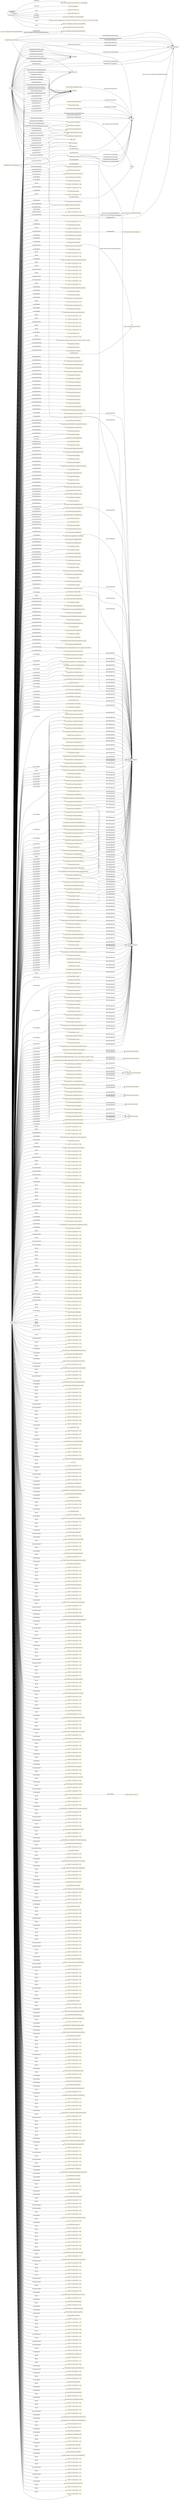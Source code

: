digraph ar2dtool_diagram { 
rankdir=LR;
size="1501"
node [shape = rectangle, color="orange"]; "FrontierProject:AutomationLevel" "FrontierProject:BasicData" "FrontierProject:VehicleCharacteristics" "FrontierProject:Confidence" "FrontierProject:OWLClass_68373d0b_d1af_406c_ab49_8e417a7e0b21" "FrontierProject:Position" "FrontierProject:Shape" "FrontierProject:Period" "FrontierProject:RoutePoint" "FrontierProject:ManagedCause" "FrontierProject:Humidity" "FrontierProject:PrecipitationDetail" "FrontierProject:GroupOfPeopleInvolved" "FrontierProject:BrakeCapacity" "FrontierProject:PlatoonPosition" "FrontierProject:MaintenanceVehicles" "FrontierProject:StartPoint" "FrontierProject:CriticalObject" "FrontierProject:Temperature" "FrontierProject:Management" "FrontierProject:AlertCDirection" "FrontierProject:Obstruction" "FrontierProject:SpeedUnit" "FrontierProject:Movement" "FrontierProject:RoadEntity" "FrontierProject:DateTimeValue" "FrontierProject:RendezvousLocation" "FrontierProject:FloatingPointMetreDistanceValue" "FrontierProject:PlatoonState" "FrontierProject:AlertCMethod2SecondaryPointLocation" "FrontierProject:AccelerationUnit" "FrontierProject:Itinerary" "FrontierProject:Validity" "FrontierProject:ParkingSpotState" "FrontierProject:Subjects" "FrontierProject:UrlLink" "FrontierProject:ElaboratedDataFault" "http://www.w3.org/2006/time#TemporalEntity" "FrontierProject:MultilingualStringValue" "FrontierProject:Heading" "FrontierProject:Length" "FrontierProject:HeightUnit" "FrontierProject:RoadSurfaceConditionMeasurements" "FrontierProject:Source" "FrontierProject:VehicleFlowValue" "FrontierProject:Address" "FrontierProject:Status" "FrontierProject:Pollution" "FrontierProject:VehicleEnvironment" "FrontierProject:PcuFlowValue" "FrontierProject:TrafficStatusValue" "FrontierProject:SpeedValue" "FrontierProject:Route" "FrontierProject:HeaderInformation" "FrontierProject:DurationValue" "FrontierProject:RelativePosition" "FrontierProject:MultilingualString" "FrontierProject:Platoon" "http://www.w3.org/2006/time#Instant" "FrontierProject:Role" "FrontierProject:Cause" "http://www.opengis.net/ont/geosparql#Feature" "FrontierProject:EndPoint" "FrontierProject:AlertCLocation" "FrontierProject:OverallPeriod" "FrontierProject:ParkingSpotPoint" "FrontierProject:OffsetDistance" "FrontierProject:Width" "FrontierProject:TemperatureValue" "FrontierProject:NonManagedCause" "FrontierProject:Vehicle" "FrontierProject:DataValue" "FrontierProject:PlatoonRole" "FrontierProject:AxleFlowValue" "FrontierProject:Acceleration" "FrontierProject:Comment" "FrontierProject:Impact" "https://saref.etsi.org/core/UnitOfMeasure" "FrontierProject:GroupOfLocations" "FrontierProject:Wind" "FrontierProject:PressureValue" "FrontierProject:Identifier" "FrontierProject:AbsolutePosition" "FrontierProject:WindSpeedValue" "FrontierProject:Accident" "https://saref.etsi.org/core/Property" "FrontierProject:PlatoonVehicleState" "FrontierProject:Height" "FrontierProject:RoadSideEquipment" "FrontierProject:ConcentrationOfVehiclesValue" "FrontierProject:DeviceStatus" "https://saref.etsi.org/core/Device" "FrontierProject:PercentageValue" "FrontierProject:AlertCMethod4PrimaryPointLocation" "FrontierProject:LengthUnit" "FrontierProject:RoadTopologyPosition" "FrontierProject:Size" "FrontierProject:SituationRecord" "FrontierProject:Mobility" "FrontierProject:VehicleRole" "FrontierProject:AlertCMethod2PrimaryPointLocation" "http://www.opengis.net/ont/geosparql#Geometry" "FrontierProject:SpeedPercentile" "FrontierProject:OWLClassImpl_f02aeb6a_104f_4cca_bdd0_53e391003c58" "FrontierProject:ElectronicControlUnit" ; /*classes style*/
	"FrontierProject:actionPlanIdentifier" -> "owl:topDataProperty" [ label = "rdfs:subPropertyOf" ];
	"FrontierProject:passageDurationTime" -> "owl:topDataProperty" [ label = "rdfs:subPropertyOf" ];
	"FrontierProject:passageDurationTime" -> "owl:topObjectProperty" [ label = "rdfs:subPropertyOf" ];
	"FrontierProject:offsetDistance" -> "owl:topDataProperty" [ label = "rdfs:subPropertyOf" ];
	"FrontierProject:offsetDistance" -> "owl:topObjectProperty" [ label = "rdfs:subPropertyOf" ];
	"FrontierProject:management" -> "owl:topObjectProperty" [ label = "rdfs:subPropertyOf" ];
	"FrontierProject:automaticallyInitiated" -> "owl:topDataProperty" [ label = "rdfs:subPropertyOf" ];
	"FrontierProject:winterEquipmentManagementType" -> "owl:topDataProperty" [ label = "rdfs:subPropertyOf" ];
	"FrontierProject:accidentCause" -> "owl:topDataProperty" [ label = "rdfs:subPropertyOf" ];
	"FrontierProject:hasLength" -> "owl:topObjectProperty" [ label = "rdfs:subPropertyOf" ];
	"FrontierProject:equipmentOrSystemFaultType" -> "owl:topDataProperty" [ label = "rdfs:subPropertyOf" ];
	"FrontierProject:validityStatus" -> "owl:topDataProperty" [ label = "rdfs:subPropertyOf" ];
	"FrontierProject:temporarySpeedLimit" -> "owl:topDataProperty" [ label = "rdfs:subPropertyOf" ];
	"FrontierProject:harmonicSpeed" -> "owl:topDataProperty" [ label = "rdfs:subPropertyOf" ];
	"FrontierProject:urgentRoadworks" -> "owl:topDataProperty" [ label = "rdfs:subPropertyOf" ];
	"FrontierProject:overallEndTime" -> "owl:topDataProperty" [ label = "rdfs:subPropertyOf" ];
	"FrontierProject:alertCPoint" -> "owl:topObjectProperty" [ label = "rdfs:subPropertyOf" ];
	"FrontierProject:hasShape" -> "owl:topObjectProperty" [ label = "rdfs:subPropertyOf" ];
	"FrontierProject:exitTime" -> "owl:topDataProperty" [ label = "rdfs:subPropertyOf" ];
	"FrontierProject:exitTime" -> "owl:topObjectProperty" [ label = "rdfs:subPropertyOf" ];
	"FrontierProject:OWLObjectPropertyImpl_395874f0_5434_48f2_b73d_8c60af0c7371" -> "FrontierProject:hasDestination" [ label = "rdfs:subPropertyOf" ];
	"FrontierProject:hasVehicleEnvironmentMember" -> "FrontierProject:hasMember" [ label = "rdfs:subPropertyOf" ];
	"FrontierProject:averageTimeHeadway" -> "owl:topObjectProperty" [ label = "rdfs:subPropertyOf" ];
	"FrontierProject:totalNumberOfVehiclesInvolved" -> "owl:topDataProperty" [ label = "rdfs:subPropertyOf" ];
	"FrontierProject:visibility" -> "owl:topObjectProperty" [ label = "rdfs:subPropertyOf" ];
	"FrontierProject:consistsOfObject" -> "https://saref.etsi.org/core/consistsOf" [ label = "rdfs:subPropertyOf" ];
	"FrontierProject:genericSituationRecordName" -> "owl:topDataProperty" [ label = "rdfs:subPropertyOf" ];
	"FrontierProject:consistsOfEquipment" -> "https://saref.etsi.org/core/consistsOf" [ label = "rdfs:subPropertyOf" ];
	"FrontierProject:hasMovement" -> "owl:topObjectProperty" [ label = "rdfs:subPropertyOf" ];
	"FrontierProject:alertCMethod2PrimaryPointLocation" -> "owl:topObjectProperty" [ label = "rdfs:subPropertyOf" ];
	"FrontierProject:hasPerceptionState" -> "FrontierProject:hasState" [ label = "rdfs:subPropertyOf" ];
	"FrontierProject:groupOfPeopleInvolved" -> "owl:topObjectProperty" [ label = "rdfs:subPropertyOf" ];
	"FrontierProject:source" -> "owl:topObjectProperty" [ label = "rdfs:subPropertyOf" ];
	"FrontierProject:relativeTrafficFlow" -> "owl:topDataProperty" [ label = "rdfs:subPropertyOf" ];
	"FrontierProject:locationReference" -> "owl:topDataProperty" [ label = "rdfs:subPropertyOf" ];
	"FrontierProject:locationReference" -> "owl:topObjectProperty" [ label = "rdfs:subPropertyOf" ];
	"FrontierProject:locationReference" -> "FrontierProject:pertinentLocation" [ label = "owl:equivalentProperty" ];
	"FrontierProject:consistsOfEntity" -> "https://saref.etsi.org/core/consistsOf" [ label = "rdfs:subPropertyOf" ];
	"FrontierProject:alertCLinear" -> "owl:topObjectProperty" [ label = "rdfs:subPropertyOf" ];
	"FrontierProject:alertCDirectionCoded" -> "owl:topDataProperty" [ label = "rdfs:subPropertyOf" ];
	"FrontierProject:complianceOption" -> "owl:topDataProperty" [ label = "rdfs:subPropertyOf" ];
	"FrontierProject:informationStatus" -> "owl:topDataProperty" [ label = "rdfs:subPropertyOf" ];
	"FrontierProject:distanceGap" -> "owl:topDataProperty" [ label = "rdfs:subPropertyOf" ];
	"FrontierProject:distanceGap" -> "owl:topObjectProperty" [ label = "rdfs:subPropertyOf" ];
	"FrontierProject:speedManagementType" -> "owl:topDataProperty" [ label = "rdfs:subPropertyOf" ];
	"FrontierProject:roadworksScale" -> "owl:topDataProperty" [ label = "rdfs:subPropertyOf" ];
	"FrontierProject:hasSize" -> "owl:topObjectProperty" [ label = "rdfs:subPropertyOf" ];
	"FrontierProject:posList" -> "owl:topDataProperty" [ label = "rdfs:subPropertyOf" ];
	"FrontierProject:humidity" -> "owl:topObjectProperty" [ label = "rdfs:subPropertyOf" ];
	"FrontierProject:isMemberOfPlatoon" -> "FrontierProject:isMemberOf" [ label = "rdfs:subPropertyOf" ];
	"FrontierProject:faultyEquipmentOrSystemType" -> "owl:topDataProperty" [ label = "rdfs:subPropertyOf" ];
	"FrontierProject:hasRelativePosition" -> "FrontierProject:hasPosition" [ label = "rdfs:subPropertyOf" ];
	"FrontierProject:commentDateTime" -> "owl:topDataProperty" [ label = "rdfs:subPropertyOf" ];
	"FrontierProject:numberOfVehiclesWaiting" -> "owl:topDataProperty" [ label = "rdfs:subPropertyOf" ];
	"FrontierProject:alertCMethod4SecondaryPointLocation" -> "owl:topObjectProperty" [ label = "rdfs:subPropertyOf" ];
	"FrontierProject:hasVehicleRole" -> "FrontierProject:hasRole" [ label = "rdfs:subPropertyOf" ];
	"FrontierProject:accidentExtension" -> "owl:topDataProperty" [ label = "rdfs:subPropertyOf" ];
	"FrontierProject:hasPlatoonVehicleState" -> "FrontierProject:hasState" [ label = "rdfs:subPropertyOf" ];
	"FrontierProject:ManagedCause" -> "FrontierProject:NonManagedCause" [ label = "owl:disjointWith" ];
	"FrontierProject:nonGeneralPublicComment" -> "owl:topObjectProperty" [ label = "rdfs:subPropertyOf" ];
	"FrontierProject:OWLObjectPropertyImpl_ec2042e1_eacf_4b80_b414_e280717a8528" -> "FrontierProject:hasDestination" [ label = "rdfs:subPropertyOf" ];
	"FrontierProject:severity" -> "owl:topDataProperty" [ label = "rdfs:subPropertyOf" ];
	"FrontierProject:pertinentLocation" -> "owl:topDataProperty" [ label = "rdfs:subPropertyOf" ];
	"FrontierProject:pertinentLocation" -> "owl:topObjectProperty" [ label = "rdfs:subPropertyOf" ];
	"FrontierProject:applicableForTrafficDirection" -> "owl:topDataProperty" [ label = "rdfs:subPropertyOf" ];
	"FrontierProject:hasParkingVehicleState" -> "FrontierProject:hasState" [ label = "rdfs:subPropertyOf" ];
	"FrontierProject:journeyDestination" -> "owl:topObjectProperty" [ label = "rdfs:subPropertyOf" ];
	"FrontierProject:roadOrCarriagewayOrLaneManagementType" -> "owl:topDataProperty" [ label = "rdfs:subPropertyOf" ];
	"FrontierProject:signedRerouting" -> "owl:topDataProperty" [ label = "rdfs:subPropertyOf" ];
	"FrontierProject:urlLink" -> "owl:topObjectProperty" [ label = "rdfs:subPropertyOf" ];
	"FrontierProject:pointByCoordinates" -> "owl:topObjectProperty" [ label = "rdfs:subPropertyOf" ];
	"FrontierProject:subjects" -> "owl:topObjectProperty" [ label = "rdfs:subPropertyOf" ];
	"FrontierProject:distanceHeadway" -> "owl:topDataProperty" [ label = "rdfs:subPropertyOf" ];
	"FrontierProject:distanceHeadway" -> "owl:topObjectProperty" [ label = "rdfs:subPropertyOf" ];
	"FrontierProject:situationVersionTime" -> "owl:topDataProperty" [ label = "rdfs:subPropertyOf" ];
	"FrontierProject:impact" -> "owl:topObjectProperty" [ label = "rdfs:subPropertyOf" ];
	"FrontierProject:isMemberOfVehicleEnvironment" -> "FrontierProject:isMemberOf" [ label = "rdfs:subPropertyOf" ];
	"FrontierProject:alertCDirection" -> "owl:topObjectProperty" [ label = "rdfs:subPropertyOf" ];
	"FrontierProject:presenceDurationTime" -> "owl:topDataProperty" [ label = "rdfs:subPropertyOf" ];
	"FrontierProject:presenceDurationTime" -> "owl:topObjectProperty" [ label = "rdfs:subPropertyOf" ];
	"FrontierProject:headerInformation" -> "owl:topObjectProperty" [ label = "rdfs:subPropertyOf" ];
	"FrontierProject:placesAtWhichApplicable" -> "owl:topDataProperty" [ label = "rdfs:subPropertyOf" ];
	"FrontierProject:applicableForTrafficType" -> "owl:topDataProperty" [ label = "rdfs:subPropertyOf" ];
	"FrontierProject:mobility" -> "owl:topObjectProperty" [ label = "rdfs:subPropertyOf" ];
	"FrontierProject:consistsOfUser" -> "https://saref.etsi.org/core/consistsOf" [ label = "rdfs:subPropertyOf" ];
	"FrontierProject:hasParkingSpotState" -> "FrontierProject:hasState" [ label = "rdfs:subPropertyOf" ];
	"FrontierProject:groupOfVehiclesInvolved" -> "owl:topObjectProperty" [ label = "rdfs:subPropertyOf" ];
	"FrontierProject:hasPlatoonRole" -> "FrontierProject:hasRole" [ label = "rdfs:subPropertyOf" ];
	"FrontierProject:alertCMethod2SecondaryPointLocation" -> "owl:topObjectProperty" [ label = "rdfs:subPropertyOf" ];
	"FrontierProject:transitServiceType" -> "owl:topDataProperty" [ label = "rdfs:subPropertyOf" ];
	"FrontierProject:" -> "https://scholar.google.com/citations?user=coCDIj8AAAAJ" [ label = ":contributor" ];
	"FrontierProject:" -> "http://netellany.fr/" [ label = ":contributor" ];
	"FrontierProject:" -> "https://www.etsi.org/" [ label = ":source" ];
	"FrontierProject:" -> "FrontierProject:" [ label = ":source" ];
	"FrontierProject:" -> "https://docs.datex2.eu/" [ label = ":source" ];
	"FrontierProject:" -> "https://www.linkedin.com/in/lauradaniele" [ label = ":contributor" ];
	"FrontierProject:" -> "https://www.etsi.org/deliver/etsi_ts/103400_103499/10341007/01.01.01_60/ts_10341007v010101p.pdf" [ label = "rdfs:seeAlso" ];
	"FrontierProject:" -> "https://www.linkedin.com/in/pol-torres-46a83863/" [ label = ":creator" ];
	"FrontierProject:" -> "https://forge.etsi.org/etsi-software-license" [ label = ":license" ];
	"FrontierProject:" -> "FrontierProject:" [ label = "owl:versionIRI" ];
	"FrontierProject:underTraffic" -> "owl:topDataProperty" [ label = "rdfs:subPropertyOf" ];
	"FrontierProject:relativeSpeed" -> "owl:topDataProperty" [ label = "rdfs:subPropertyOf" ];
	"FrontierProject:temperature" -> "owl:topObjectProperty" [ label = "rdfs:subPropertyOf" ];
	"FrontierProject:individualVehicleSpeed" -> "owl:topDataProperty" [ label = "rdfs:subPropertyOf" ];
	"FrontierProject:individualVehicleSpeed" -> "owl:topObjectProperty" [ label = "rdfs:subPropertyOf" ];
	"FrontierProject:minimumCarOccupancy" -> "owl:topDataProperty" [ label = "rdfs:subPropertyOf" ];
	"FrontierProject:concentration" -> "owl:topObjectProperty" [ label = "rdfs:subPropertyOf" ];
	"FrontierProject:journeyOrigin" -> "owl:topObjectProperty" [ label = "rdfs:subPropertyOf" ];
	"FrontierProject:validityTimeSpecification" -> "owl:topObjectProperty" [ label = "rdfs:subPropertyOf" ];
	"FrontierProject:averageDistanceHeadway" -> "owl:topObjectProperty" [ label = "rdfs:subPropertyOf" ];
	"FrontierProject:lastDeviceCheck" -> "owl:topDataProperty" [ label = "rdfs:subPropertyOf" ];
	"FrontierProject:generalInstructionToRoadUsersType" -> "owl:topDataProperty" [ label = "rdfs:subPropertyOf" ];
	"FrontierProject:alertCLocationTableNumber" -> "owl:topDataProperty" [ label = "rdfs:subPropertyOf" ];
	"FrontierProject:hasHeight" -> "owl:topObjectProperty" [ label = "rdfs:subPropertyOf" ];
	"FrontierProject:wind" -> "owl:topObjectProperty" [ label = "rdfs:subPropertyOf" ];
	"FrontierProject:journeyReference" -> "owl:topDataProperty" [ label = "rdfs:subPropertyOf" ];
	"FrontierProject:overallStartTime" -> "owl:topDataProperty" [ label = "rdfs:subPropertyOf" ];
	"FrontierProject:alertCLocationTableVersion" -> "owl:topDataProperty" [ label = "rdfs:subPropertyOf" ];
	"FrontierProject:alertCDirectionSense" -> "owl:topDataProperty" [ label = "rdfs:subPropertyOf" ];
	"FrontierProject:hasPlatoonState" -> "FrontierProject:hasState" [ label = "rdfs:subPropertyOf" ];
	"FrontierProject:entry" -> "owl:topDataProperty" [ label = "rdfs:subPropertyOf" ];
	"FrontierProject:hasRoadTopologyPosition" -> "FrontierProject:hasPosition" [ label = "rdfs:subPropertyOf" ];
	"FrontierProject:precipitationDetail" -> "owl:topObjectProperty" [ label = "rdfs:subPropertyOf" ];
	"FrontierProject:lastUpdateOfDeviceInformation" -> "owl:topDataProperty" [ label = "rdfs:subPropertyOf" ];
	"FrontierProject:reroutingManagementType" -> "owl:topDataProperty" [ label = "rdfs:subPropertyOf" ];
	"FrontierProject:confidentiality" -> "owl:topDataProperty" [ label = "rdfs:subPropertyOf" ];
	"FrontierProject:timeGap" -> "owl:topDataProperty" [ label = "rdfs:subPropertyOf" ];
	"FrontierProject:timeGap" -> "owl:topObjectProperty" [ label = "rdfs:subPropertyOf" ];
	"FrontierProject:alertCMethod4PrimaryPointLocation" -> "owl:topObjectProperty" [ label = "rdfs:subPropertyOf" ];
	"FrontierProject:hasPlatoonMember" -> "FrontierProject:hasMember" [ label = "rdfs:subPropertyOf" ];
	"FrontierProject:commentType" -> "owl:topDataProperty" [ label = "rdfs:subPropertyOf" ];
	"FrontierProject:accidentType" -> "owl:topDataProperty" [ label = "rdfs:subPropertyOf" ];
	"FrontierProject:travelTime" -> "owl:topObjectProperty" [ label = "rdfs:subPropertyOf" ];
	"FrontierProject:consistsOfEvent" -> "https://saref.etsi.org/core/consistsOf" [ label = "rdfs:subPropertyOf" ];
	"FrontierProject:queueLength" -> "owl:topDataProperty" [ label = "rdfs:subPropertyOf" ];
	"FrontierProject:timeHeadway" -> "owl:topDataProperty" [ label = "rdfs:subPropertyOf" ];
	"FrontierProject:timeHeadway" -> "owl:topObjectProperty" [ label = "rdfs:subPropertyOf" ];
	"FrontierProject:validity" -> "owl:topObjectProperty" [ label = "rdfs:subPropertyOf" ];
	"NULL" -> "-2426b791:183b25d2d15:-7f1b" [ label = "rdf:rest" ];
	"NULL" -> "-2426b791:183b25d2d15:-7fd1" [ label = "rdf:rest" ];
	"NULL" -> "FrontierProject:AlertCDirection" [ label = "owl:allValuesFrom" ];
	"NULL" -> "-2426b791:183b25d2d15:-7ed6" [ label = "owl:intersectionOf" ];
	"NULL" -> "FrontierProject:hasPlatoonRole" [ label = "owl:onProperty" ];
	"NULL" -> "FrontierProject:Wind" [ label = "owl:allValuesFrom" ];
	"NULL" -> "FrontierProject:roadOperatorServiceDisruptionType" [ label = "owl:onProperty" ];
	"NULL" -> "FrontierProject:forecast" [ label = "owl:onProperty" ];
	"NULL" -> "FrontierProject:PlatoonRole" [ label = "owl:someValuesFrom" ];
	"NULL" -> "-2426b791:183b25d2d15:-7f88" [ label = "rdf:rest" ];
	"NULL" -> "https://saref.etsi.org/core/measuresProperty" [ label = "owl:onProperty" ];
	"NULL" -> "FrontierProject:alertCDirectionSense" [ label = "owl:onProperty" ];
	"NULL" -> "-2426b791:183b25d2d15:-7f49" [ label = "rdf:rest" ];
	"NULL" -> "FrontierProject:ConcentrationOfVehiclesValue" [ label = "owl:allValuesFrom" ];
	"NULL" -> "-2426b791:183b25d2d15:-7fde" [ label = "rdf:rest" ];
	"NULL" -> "-2426b791:183b25d2d15:-7f78" [ label = "owl:intersectionOf" ];
	"NULL" -> "-2426b791:183b25d2d15:-7ee3" [ label = "rdf:rest" ];
	"NULL" -> "-2426b791:183b25d2d15:-7f95" [ label = "rdf:rest" ];
	"NULL" -> "FrontierProject:LengthUnit" [ label = "owl:allValuesFrom" ];
	"NULL" -> "-2426b791:183b25d2d15:-7f9c" [ label = "owl:intersectionOf" ];
	"NULL" -> "-2426b791:183b25d2d15:-7f83" [ label = "owl:intersectionOf" ];
	"NULL" -> "-2426b791:183b25d2d15:-7fc6" [ label = "owl:intersectionOf" ];
	"NULL" -> "-2426b791:183b25d2d15:-7f17" [ label = "rdf:rest" ];
	"NULL" -> "FrontierProject:situationRecordCreationTime" [ label = "owl:onProperty" ];
	"NULL" -> "-2426b791:183b25d2d15:-7fac" [ label = "rdf:rest" ];
	"NULL" -> "-2426b791:183b25d2d15:-7ef0" [ label = "rdf:rest" ];
	"NULL" -> "FrontierProject:OWLObjectPropertyImpl_ec2042e1_eacf_4b80_b414_e280717a8528" [ label = "owl:onProperty" ];
	"NULL" -> "FrontierProject:PercentageValue" [ label = "owl:allValuesFrom" ];
	"NULL" -> "FrontierProject:hasParkingVehicleState" [ label = "owl:onProperty" ];
	"NULL" -> "-2426b791:183b25d2d15:-7f63" [ label = "rdf:rest" ];
	"NULL" -> "FrontierProject:PlatoonPosition" [ label = "owl:someValuesFrom" ];
	"NULL" -> "FrontierProject:RoadEntity" [ label = "owl:someValuesFrom" ];
	"NULL" -> "-2426b791:183b25d2d15:-7f24" [ label = "rdf:rest" ];
	"NULL" -> "FrontierProject:exit" [ label = "owl:onProperty" ];
	"NULL" -> "FrontierProject:ParkingSpotState" [ label = "owl:onClass" ];
	"NULL" -> "-2426b791:183b25d2d15:-7f70" [ label = "rdf:rest" ];
	"NULL" -> "-2426b791:183b25d2d15:-7f6b" [ label = "owl:intersectionOf" ];
	"NULL" -> "-2426b791:183b25d2d15:-7feb" [ label = "owl:intersectionOf" ];
	"NULL" -> "-2426b791:183b25d2d15:-7f31" [ label = "rdf:rest" ];
	"NULL" -> "FrontierProject:MaintenanceVehicles" [ label = "owl:allValuesFrom" ];
	"NULL" -> "-2426b791:183b25d2d15:-7efd" [ label = "rdf:rest" ];
	"NULL" -> "FrontierProject:OWLObjectPropertyImpl_395874f0_5434_48f2_b73d_8c60af0c7371" [ label = "owl:onProperty" ];
	"NULL" -> "FrontierProject:hasPlatoonPosition" [ label = "owl:onProperty" ];
	"NULL" -> "FrontierProject:consistsOfUser" [ label = "owl:onProperty" ];
	"NULL" -> "FrontierProject:hasWidth" [ label = "owl:onProperty" ];
	"NULL" -> "FrontierProject:exitTime" [ label = "owl:onProperty" ];
	"NULL" -> "FrontierProject:statusDescription" [ label = "owl:onProperty" ];
	"NULL" -> "FrontierProject:causeDescription" [ label = "owl:onProperty" ];
	"NULL" -> "FrontierProject:roadworksScale" [ label = "owl:onProperty" ];
	"NULL" -> "FrontierProject:situationRecordFirstSupplierVersionTime" [ label = "owl:onProperty" ];
	"NULL" -> "FrontierProject:alertCLocation" [ label = "owl:onProperty" ];
	"NULL" -> "FrontierProject:hasConfidence" [ label = "owl:onProperty" ];
	"NULL" -> "xsd:int" [ label = "owl:someValuesFrom" ];
	"NULL" -> "-2426b791:183b25d2d15:-7fd7" [ label = "rdf:rest" ];
	"NULL" -> "-2426b791:183b25d2d15:-7f48" [ label = "owl:intersectionOf" ];
	"NULL" -> "FrontierProject:urlLink" [ label = "owl:onProperty" ];
	"NULL" -> "FrontierProject:SpeedValue" [ label = "owl:allValuesFrom" ];
	"NULL" -> "-2426b791:183b25d2d15:-7f6d" [ label = "rdf:rest" ];
	"NULL" -> "-2426b791:183b25d2d15:-7fc8" [ label = "owl:intersectionOf" ];
	"NULL" -> "-2426b791:183b25d2d15:-7f85" [ label = "owl:intersectionOf" ];
	"NULL" -> "-2426b791:183b25d2d15:-7f2e" [ label = "rdf:rest" ];
	"NULL" -> "FrontierProject:pollution" [ label = "owl:onProperty" ];
	"NULL" -> "FrontierProject:subjects" [ label = "owl:onProperty" ];
	"NULL" -> "-2426b791:183b25d2d15:-7fa5" [ label = "rdf:rest" ];
	"NULL" -> "owl:real" [ label = "owl:someValuesFrom" ];
	"NULL" -> "-2426b791:183b25d2d15:-7f7a" [ label = "rdf:rest" ];
	"NULL" -> "-2426b791:183b25d2d15:-7f3b" [ label = "rdf:rest" ];
	"NULL" -> "-2426b791:183b25d2d15:-7ff1" [ label = "rdf:rest" ];
	"NULL" -> "-2426b791:183b25d2d15:-7fb2" [ label = "rdf:rest" ];
	"NULL" -> "FrontierProject:areaOfInterest" [ label = "owl:onProperty" ];
	"NULL" -> "-2426b791:183b25d2d15:-7f16" [ label = "owl:intersectionOf" ];
	"NULL" -> "-2426b791:183b25d2d15:-7ee9" [ label = "rdf:rest" ];
	"NULL" -> "FrontierProject:OverallPeriod" [ label = "owl:allValuesFrom" ];
	"NULL" -> "FrontierProject:precipitationDetail" [ label = "owl:onProperty" ];
	"NULL" -> "-2426b791:183b25d2d15:-7fd3" [ label = "owl:intersectionOf" ];
	"NULL" -> "owl:real" [ label = "owl:allValuesFrom" ];
	"NULL" -> "FrontierProject:situationVersionTime" [ label = "owl:onProperty" ];
	"NULL" -> "-2426b791:183b25d2d15:-7ef6" [ label = "rdf:rest" ];
	"NULL" -> "-2426b791:183b25d2d15:-7f69" [ label = "rdf:rest" ];
	"NULL" -> "-2426b791:183b25d2d15:-7fbf" [ label = "rdf:rest" ];
	"NULL" -> "-2426b791:183b25d2d15:-7f66" [ label = "owl:intersectionOf" ];
	"NULL" -> "FrontierProject:hasDescriptionName" [ label = "owl:onProperty" ];
	"NULL" -> "FrontierProject:Mobility" [ label = "owl:allValuesFrom" ];
	"NULL" -> "-2426b791:183b25d2d15:-7fe6" [ label = "owl:intersectionOf" ];
	"NULL" -> "-2426b791:183b25d2d15:-7f37" [ label = "rdf:rest" ];
	"NULL" -> "FrontierProject:actionOrigin" [ label = "owl:onProperty" ];
	"NULL" -> "-2426b791:183b25d2d15:-7fcc" [ label = "rdf:rest" ];
	"NULL" -> "FrontierProject:faultIdentifier" [ label = "owl:onProperty" ];
	"NULL" -> "FrontierProject:Vehicle" [ label = "owl:someValuesFrom" ];
	"NULL" -> "FrontierProject:operatorActionStatus" [ label = "owl:onProperty" ];
	"NULL" -> "-2426b791:183b25d2d15:-7ed1" [ label = "rdf:rest" ];
	"NULL" -> "-2426b791:183b25d2d15:-7f09" [ label = "rdf:rest" ];
	"NULL" -> "-2426b791:183b25d2d15:-7f44" [ label = "rdf:rest" ];
	"NULL" -> "FrontierProject:PcuFlowValue" [ label = "owl:allValuesFrom" ];
	"NULL" -> "-2426b791:183b25d2d15:-7f05" [ label = "rdf:rest" ];
	"NULL" -> "FrontierProject:groupOfLocations" [ label = "owl:onProperty" ];
	"NULL" -> "https://saref.etsi.org/core/Property" [ label = "owl:allValuesFrom" ];
	"NULL" -> "-2426b791:183b25d2d15:-7f02" [ label = "owl:intersectionOf" ];
	"NULL" -> "-2426b791:183b25d2d15:-7f51" [ label = "rdf:rest" ];
	"NULL" -> "-2426b791:183b25d2d15:-7f8a" [ label = "owl:intersectionOf" ];
	"NULL" -> "-2426b791:183b25d2d15:-7ede" [ label = "rdf:rest" ];
	"NULL" -> "-2426b791:183b25d2d15:-7eeb" [ label = "rdf:rest" ];
	"NULL" -> "FrontierProject:weatherRelatedRoadConditionType" [ label = "owl:onProperty" ];
	"NULL" -> "FrontierProject:hasRelativePosition" [ label = "owl:onProperty" ];
	"NULL" -> "xsd:dateTimeStamp" [ label = "owl:allValuesFrom" ];
	"NULL" -> "FrontierProject:Management" [ label = "owl:allValuesFrom" ];
	"NULL" -> "FrontierProject:timeGap" [ label = "owl:onProperty" ];
	"NULL" -> "FrontierProject:hasConfidenceValue" [ label = "owl:onProperty" ];
	"NULL" -> "FrontierProject:RoadSurfaceConditionMeasurements" [ label = "owl:allValuesFrom" ];
	"NULL" -> "FrontierProject:faultyEquipmentOrSystemType" [ label = "owl:onProperty" ];
	"NULL" -> "-2426b791:183b25d2d15:-7ff7" [ label = "rdf:rest" ];
	"NULL" -> "https://saref.etsi.org/saref4syst/hasSubSystem" [ label = "owl:onProperty" ];
	"NULL" -> "https://saref.etsi.org/core/Device" [ label = "owl:allValuesFrom" ];
	"NULL" -> "-2426b791:183b25d2d15:-7f29" [ label = "owl:intersectionOf" ];
	"NULL" -> "FrontierProject:measurementOrCalculationPeriod" [ label = "owl:onProperty" ];
	"NULL" -> "-2426b791:183b25d2d15:-7f8d" [ label = "rdf:rest" ];
	"NULL" -> "FrontierProject:roadOrCarriagewayOrLaneManagementType" [ label = "owl:onProperty" ];
	"NULL" -> "-2426b791:183b25d2d15:-7f4e" [ label = "rdf:rest" ];
	"NULL" -> "-2426b791:183b25d2d15:-7fdf" [ label = "owl:intersectionOf" ];
	"NULL" -> "FrontierProject:measurementEquipmentFault" [ label = "owl:onProperty" ];
	"NULL" -> "FrontierProject:disturbanceActivityType" [ label = "owl:onProperty" ];
	"NULL" -> "-2426b791:183b25d2d15:-7f0f" [ label = "rdf:rest" ];
	"NULL" -> "FrontierProject:visibility" [ label = "owl:onProperty" ];
	"NULL" -> "-2426b791:183b25d2d15:-7fc5" [ label = "rdf:rest" ];
	"NULL" -> "-2426b791:183b25d2d15:-7f9a" [ label = "rdf:rest" ];
	"NULL" -> "-2426b791:183b25d2d15:-7f5b" [ label = "rdf:rest" ];
	"NULL" -> "-2426b791:183b25d2d15:-7fd2" [ label = "rdf:rest" ];
	"NULL" -> "-2426b791:183b25d2d15:-7f41" [ label = "owl:intersectionOf" ];
	"NULL" -> "FrontierProject:transitServiceType" [ label = "owl:onProperty" ];
	"NULL" -> "-2426b791:183b25d2d15:-7f72" [ label = "owl:intersectionOf" ];
	"NULL" -> "-2426b791:183b25d2d15:-7fa0" [ label = "rdf:rest" ];
	"NULL" -> "-2426b791:183b25d2d15:-7ed7" [ label = "rdf:rest" ];
	"NULL" -> "FrontierProject:Accident" [ label = "owl:allValuesFrom" ];
	"NULL" -> "-2426b791:183b25d2d15:-7f89" [ label = "rdf:rest" ];
	"NULL" -> "FrontierProject:confidentiality" [ label = "owl:onProperty" ];
	"NULL" -> "FrontierProject:BrakeCapacity" [ label = "owl:someValuesFrom" ];
	"NULL" -> "-2426b791:183b25d2d15:-7ee4" [ label = "rdf:rest" ];
	"NULL" -> "FrontierProject:value" [ label = "owl:onProperty" ];
	"NULL" -> "-2426b791:183b25d2d15:-7f96" [ label = "rdf:rest" ];
	"NULL" -> "-2426b791:183b25d2d15:-7f57" [ label = "rdf:rest" ];
	"NULL" -> "-2426b791:183b25d2d15:-7fec" [ label = "rdf:rest" ];
	"NULL" -> "FrontierProject:constructionWorkType" [ label = "owl:onProperty" ];
	"NULL" -> "-2426b791:183b25d2d15:-7fad" [ label = "rdf:rest" ];
	"NULL" -> "-2426b791:183b25d2d15:-7ef1" [ label = "rdf:rest" ];
	"NULL" -> "FrontierProject:urgentRoadworks" [ label = "owl:onProperty" ];
	"NULL" -> "-2426b791:183b25d2d15:-7f64" [ label = "rdf:rest" ];
	"NULL" -> "FrontierProject:RoadTopologyPosition" [ label = "owl:someValuesFrom" ];
	"NULL" -> "xsd:string" [ label = "owl:someValuesFrom" ];
	"NULL" -> "-2426b791:183b25d2d15:-7fba" [ label = "rdf:rest" ];
	"NULL" -> "FrontierProject:transitServiceInformation" [ label = "owl:onProperty" ];
	"NULL" -> "FrontierProject:AlertCMethod4PrimaryPointLocation" [ label = "owl:allValuesFrom" ];
	"NULL" -> "FrontierProject:percentageLongVehicles" [ label = "owl:onProperty" ];
	"NULL" -> "rdf:nil" [ label = "rdf:rest" ];
	"NULL" -> "-2426b791:183b25d2d15:-7f71" [ label = "rdf:rest" ];
	"NULL" -> "FrontierProject:overallSeverity" [ label = "owl:onProperty" ];
	"NULL" -> "-2426b791:183b25d2d15:-7f32" [ label = "rdf:rest" ];
	"NULL" -> "-2426b791:183b25d2d15:-7faf" [ label = "owl:intersectionOf" ];
	"NULL" -> "FrontierProject:VehicleFlowValue" [ label = "owl:allValuesFrom" ];
	"NULL" -> "FrontierProject:SpeedPercentile" [ label = "owl:allValuesFrom" ];
	"NULL" -> "-2426b791:183b25d2d15:-7f00" [ label = "rdf:rest" ];
	"NULL" -> "FrontierProject:startOfPeriod" [ label = "owl:onProperty" ];
	"NULL" -> "FrontierProject:hasCoordinateX" [ label = "owl:onProperty" ];
	"NULL" -> "FrontierProject:roadsideServiceDisruptionType" [ label = "owl:onProperty" ];
	"NULL" -> "FrontierProject:relativeTrafficFlow" [ label = "owl:onProperty" ];
	"NULL" -> "FrontierProject:Humidity" [ label = "owl:allValuesFrom" ];
	"NULL" -> "FrontierProject:passageDurationTime" [ label = "owl:onProperty" ];
	"NULL" -> "FrontierProject:trafficTrendType" [ label = "owl:onProperty" ];
	"NULL" -> "FrontierProject:type" [ label = "owl:onProperty" ];
	"NULL" -> "FrontierProject:travelTimeType" [ label = "owl:onProperty" ];
	"NULL" -> "-2426b791:183b25d2d15:-7f6e" [ label = "rdf:rest" ];
	"NULL" -> "FrontierProject:averageVehicleSpeed" [ label = "owl:onProperty" ];
	"NULL" -> "-2426b791:183b25d2d15:-7fe5" [ label = "rdf:rest" ];
	"NULL" -> "FrontierProject:lang" [ label = "owl:onProperty" ];
	"NULL" -> "-2426b791:183b25d2d15:-7f2f" [ label = "rdf:rest" ];
	"NULL" -> "FrontierProject:alertCMethod2SecondaryPointLocation" [ label = "owl:onProperty" ];
	"NULL" -> "http://www.w3.org/2003/01/geo/wgs84_pos#alt" [ label = "owl:onProperty" ];
	"NULL" -> "FrontierProject:Position" [ label = "owl:someValuesFrom" ];
	"NULL" -> "FrontierProject:TrafficStatusValue" [ label = "owl:allValuesFrom" ];
	"NULL" -> "FrontierProject:ElaboratedDataFault" [ label = "owl:allValuesFrom" ];
	"NULL" -> "FrontierProject:VehicleEnvironment" [ label = "owl:allValuesFrom" ];
	"NULL" -> "-2426b791:183b25d2d15:-7f7b" [ label = "rdf:rest" ];
	"NULL" -> "FrontierProject:BasicData" [ label = "owl:allValuesFrom" ];
	"NULL" -> "-2426b791:183b25d2d15:-7f3c" [ label = "rdf:rest" ];
	"NULL" -> "-2426b791:183b25d2d15:-7ff2" [ label = "rdf:rest" ];
	"NULL" -> "FrontierProject:periodName" [ label = "owl:onProperty" ];
	"NULL" -> "FrontierProject:DurationValue" [ label = "owl:allValuesFrom" ];
	"NULL" -> "-2426b791:183b25d2d15:-7fe1" [ label = "owl:intersectionOf" ];
	"NULL" -> "https://saref.etsi.org/core/isMeasuredIn" [ label = "owl:onProperty" ];
	"NULL" -> "-2426b791:183b25d2d15:-7f0a" [ label = "rdf:rest" ];
	"NULL" -> "-2426b791:183b25d2d15:-7efa" [ label = "owl:intersectionOf" ];
	"NULL" -> "-2426b791:183b25d2d15:-7fc0" [ label = "rdf:rest" ];
	"NULL" -> "FrontierProject:pertinentLocation" [ label = "owl:onProperty" ];
	"NULL" -> "FrontierProject:drivingConditionType" [ label = "owl:onProperty" ];
	"NULL" -> "-2426b791:183b25d2d15:-7ef7" [ label = "rdf:rest" ];
	"NULL" -> "FrontierProject:hasEstimatedRendezvousLocation" [ label = "owl:onProperty" ];
	"NULL" -> "FrontierProject:relativeSpeed" [ label = "rdf:first" ];
	"NULL" -> "FrontierProject:trafficStatus" [ label = "owl:onProperty" ];
	"NULL" -> "FrontierProject:averageDistanceHeadway" [ label = "owl:onProperty" ];
	"NULL" -> "FrontierProject:consistsOfEntity" [ label = "owl:onProperty" ];
	"NULL" -> "-2426b791:183b25d2d15:-7f77" [ label = "rdf:rest" ];
	"NULL" -> "-2426b791:183b25d2d15:-7f38" [ label = "rdf:rest" ];
	"NULL" -> "FrontierProject:roadOrJunctionNumber" [ label = "owl:onProperty" ];
	"NULL" -> "-2426b791:183b25d2d15:-7fcd" [ label = "rdf:rest" ];
	"NULL" -> "FrontierProject:overallStartTime" [ label = "owl:onProperty" ];
	"NULL" -> "FrontierProject:AxleFlowValue" [ label = "owl:allValuesFrom" ];
	"NULL" -> "-2426b791:183b25d2d15:-7ed2" [ label = "rdf:rest" ];
	"NULL" -> "FrontierProject:RelativePosition" [ label = "owl:someValuesFrom" ];
	"NULL" -> "-2426b791:183b25d2d15:-7f84" [ label = "rdf:rest" ];
	"NULL" -> "FrontierProject:Itinerary" [ label = "owl:allValuesFrom" ];
	"NULL" -> "FrontierProject:consistsOfVehicle" [ label = "owl:onProperty" ];
	"NULL" -> "FrontierProject:noPrecipitation" [ label = "owl:onProperty" ];
	"NULL" -> "-2426b791:183b25d2d15:-7f91" [ label = "rdf:rest" ];
	"NULL" -> "FrontierProject:Platoon" [ label = "owl:someValuesFrom" ];
	"NULL" -> "FrontierProject:entry" [ label = "owl:onProperty" ];
	"NULL" -> "-2426b791:183b25d2d15:-7f52" [ label = "rdf:rest" ];
	"NULL" -> "FrontierProject:Comment" [ label = "owl:allValuesFrom" ];
	"NULL" -> "-2426b791:183b25d2d15:-7f13" [ label = "rdf:rest" ];
	"NULL" -> "FrontierProject:VehicleRole" [ label = "owl:someValuesFrom" ];
	"NULL" -> "FrontierProject:AlertCMethod2SecondaryPointLocation" [ label = "owl:allValuesFrom" ];
	"NULL" -> "-2426b791:183b25d2d15:-7edf" [ label = "rdf:rest" ];
	"NULL" -> "FrontierProject:applicableForTrafficDirection" [ label = "owl:onProperty" ];
	"NULL" -> "FrontierProject:abnormalTrafficType" [ label = "owl:onProperty" ];
	"NULL" -> "https://saref.etsi.org/saref4syst/subSystemOf" [ label = "owl:onProperty" ];
	"NULL" -> "FrontierProject:Length" [ label = "owl:someValuesFrom" ];
	"NULL" -> "-2426b791:183b25d2d15:-7f20" [ label = "rdf:rest" ];
	"NULL" -> "xsd:boolean" [ label = "owl:allValuesFrom" ];
	"NULL" -> "https://saref.etsi.org/core/UnitOfMeasure" [ label = "owl:someValuesFrom" ];
	"NULL" -> "-2426b791:183b25d2d15:-7f1c" [ label = "owl:intersectionOf" ];
	"NULL" -> "-2426b791:183b25d2d15:-7fda" [ label = "owl:intersectionOf" ];
	"NULL" -> "FrontierProject:mobilityOfObstruction" [ label = "owl:onProperty" ];
	"NULL" -> "FrontierProject:nonGeneralPublicComment" [ label = "owl:onProperty" ];
	"NULL" -> "FrontierProject:OWLClass_68373d0b_d1af_406c_ab49_8e417a7e0b21" [ label = "owl:allValuesFrom" ];
	"NULL" -> "FrontierProject:generalNetworkManagementType" [ label = "owl:onProperty" ];
	"NULL" -> "FrontierProject:mobilityType" [ label = "owl:onProperty" ];
	"NULL" -> "-2426b791:183b25d2d15:-7ff8" [ label = "rdf:rest" ];
	"NULL" -> "-2426b791:183b25d2d15:-7f68" [ label = "owl:intersectionOf" ];
	"NULL" -> "-2426b791:183b25d2d15:-7fb9" [ label = "rdf:rest" ];
	"NULL" -> "-2426b791:183b25d2d15:-7f8e" [ label = "rdf:rest" ];
	"NULL" -> "-2426b791:183b25d2d15:-7fe9" [ label = "owl:intersectionOf" ];
	"NULL" -> "-2426b791:183b25d2d15:-7f4f" [ label = "rdf:rest" ];
	"NULL" -> "FrontierProject:RendezvousLocation" [ label = "owl:someValuesFrom" ];
	"NULL" -> "FrontierProject:elaboratedDataFault" [ label = "owl:onProperty" ];
	"NULL" -> "-2426b791:183b25d2d15:-7f9b" [ label = "rdf:rest" ];
	"NULL" -> "FrontierProject:Status" [ label = "owl:allValuesFrom" ];
	"NULL" -> "-2426b791:183b25d2d15:-7f5c" [ label = "rdf:rest" ];
	"NULL" -> "-2426b791:183b25d2d15:-7f1d" [ label = "rdf:rest" ];
	"NULL" -> "-2426b791:183b25d2d15:-7f3a" [ label = "owl:intersectionOf" ];
	"NULL" -> "FrontierProject:hasParkingSpotState" [ label = "owl:onProperty" ];
	"NULL" -> "-2426b791:183b25d2d15:-7ed9" [ label = "owl:intersectionOf" ];
	"NULL" -> "FrontierProject:distanceHeadway" [ label = "owl:onProperty" ];
	"NULL" -> "-2426b791:183b25d2d15:-7f2a" [ label = "rdf:rest" ];
	"NULL" -> "-2426b791:183b25d2d15:-7fe0" [ label = "rdf:rest" ];
	"NULL" -> "FrontierProject:alertCLocationTableNumber" [ label = "owl:onProperty" ];
	"NULL" -> "-2426b791:183b25d2d15:-7fa1" [ label = "rdf:rest" ];
	"NULL" -> "FrontierProject:travelTimeTrendType" [ label = "owl:onProperty" ];
	"NULL" -> "-2426b791:183b25d2d15:-7ed8" [ label = "rdf:rest" ];
	"NULL" -> "FrontierProject:informationStatus" [ label = "owl:onProperty" ];
	"NULL" -> "-2426b791:183b25d2d15:-7ee5" [ label = "rdf:rest" ];
	"NULL" -> "-2426b791:183b25d2d15:-7f97" [ label = "rdf:rest" ];
	"NULL" -> "FrontierProject:generalPublicComment" [ label = "owl:onProperty" ];
	"NULL" -> "-2426b791:183b25d2d15:-7f58" [ label = "rdf:rest" ];
	"NULL" -> "-2426b791:183b25d2d15:-7fed" [ label = "rdf:rest" ];
	"NULL" -> "-2426b791:183b25d2d15:-7fae" [ label = "rdf:rest" ];
	"NULL" -> "-2426b791:183b25d2d15:-7ef2" [ label = "rdf:rest" ];
	"NULL" -> "FrontierProject:detectsPosition" [ label = "owl:onProperty" ];
	"NULL" -> "-2426b791:183b25d2d15:-7f65" [ label = "rdf:rest" ];
	"NULL" -> "FrontierProject:reroutingItineraryDescription" [ label = "owl:onProperty" ];
	"NULL" -> "-2426b791:183b25d2d15:-7ffa" [ label = "rdf:rest" ];
	"NULL" -> "-2426b791:183b25d2d15:-7f26" [ label = "rdf:rest" ];
	"NULL" -> "-2426b791:183b25d2d15:-7fbb" [ label = "rdf:rest" ];
	"NULL" -> "FrontierProject:HeaderInformation" [ label = "owl:allValuesFrom" ];
	"NULL" -> "FrontierProject:normallyExpectedTravelTime" [ label = "owl:onProperty" ];
	"NULL" -> "FrontierProject:numberOfVehiclesWaiting" [ label = "owl:onProperty" ];
	"NULL" -> "FrontierProject:isMemberOfVehicleEnvironment" [ label = "owl:onProperty" ];
	"NULL" -> "FrontierProject:lastDeviceCheck" [ label = "owl:onProperty" ];
	"NULL" -> "FrontierProject:trafficFlowCharacteristics" [ label = "owl:onProperty" ];
	"NULL" -> "-2426b791:183b25d2d15:-7f33" [ label = "rdf:rest" ];
	"NULL" -> "FrontierProject:numberOfObstructions" [ label = "owl:onProperty" ];
	"NULL" -> "-2426b791:183b25d2d15:-7fa3" [ label = "owl:intersectionOf" ];
	"NULL" -> "FrontierProject:hasLength" [ label = "owl:onProperty" ];
	"NULL" -> "-2426b791:183b25d2d15:-7eff" [ label = "rdf:rest" ];
	"NULL" -> "FrontierProject:mobility" [ label = "owl:onProperty" ];
	"NULL" -> "-2426b791:183b25d2d15:-7f40" [ label = "rdf:rest" ];
	"NULL" -> "-2426b791:183b25d2d15:-7f01" [ label = "rdf:rest" ];
	"NULL" -> "FrontierProject:isCollectionOf" [ label = "owl:onProperty" ];
	"NULL" -> "-2426b791:183b25d2d15:-7f90" [ label = "rdf:rest" ];
	"NULL" -> "-2426b791:183b25d2d15:-7ed3" [ label = "owl:members" ];
	"NULL" -> "FrontierProject:hasCoordinateY" [ label = "owl:onProperty" ];
	"NULL" -> "-2426b791:183b25d2d15:-7edd" [ label = "owl:intersectionOf" ];
	"NULL" -> "FrontierProject:offsetDistance" [ label = "owl:onProperty" ];
	"NULL" -> "FrontierProject:SituationRecord" [ label = "owl:allValuesFrom" ];
	"NULL" -> "-2426b791:183b25d2d15:-7eda" [ label = "rdf:rest" ];
	"NULL" -> "FrontierProject:journeyDestination" [ label = "owl:onProperty" ];
	"NULL" -> "FrontierProject:averageVehicleSpeed" [ label = "rdf:first" ];
	"NULL" -> "FrontierProject:poorEnvironmentType" [ label = "owl:onProperty" ];
	"NULL" -> "-2426b791:183b25d2d15:-7fd9" [ label = "rdf:rest" ];
	"NULL" -> "FrontierProject:freeFlowTravelTime" [ label = "owl:onProperty" ];
	"NULL" -> "-2426b791:183b25d2d15:-7f6f" [ label = "rdf:rest" ];
	"NULL" -> "-2426b791:183b25d2d15:-7fce" [ label = "owl:intersectionOf" ];
	"NULL" -> "https://saref.etsi.org/core/hasValue" [ label = "owl:onProperty" ];
	"NULL" -> "-2426b791:183b25d2d15:-7fa7" [ label = "rdf:rest" ];
	"NULL" -> "-2426b791:183b25d2d15:-7f7c" [ label = "rdf:rest" ];
	"NULL" -> "-2426b791:183b25d2d15:-7f3d" [ label = "rdf:rest" ];
	"NULL" -> "FrontierProject:roadOperatorServiceDisruptionExtension" [ label = "owl:onProperty" ];
	"NULL" -> "-2426b791:183b25d2d15:-7ff3" [ label = "rdf:rest" ];
	"NULL" -> "-2426b791:183b25d2d15:-7fb4" [ label = "rdf:rest" ];
	"NULL" -> "-2426b791:183b25d2d15:-7f56" [ label = "owl:intersectionOf" ];
	"NULL" -> "FrontierProject:alertCLocationTableVersion" [ label = "owl:onProperty" ];
	"NULL" -> "xsd:dateTime" [ label = "owl:allValuesFrom" ];
	"NULL" -> "FrontierProject:Vehicle" [ label = "owl:allValuesFrom" ];
	"NULL" -> "FrontierProject:Pollution" [ label = "owl:allValuesFrom" ];
	"NULL" -> "-2426b791:183b25d2d15:-7fd6" [ label = "owl:intersectionOf" ];
	"NULL" -> "-2426b791:183b25d2d15:-7f0b" [ label = "rdf:rest" ];
	"NULL" -> "FrontierProject:probabilityOfOccurrence" [ label = "owl:onProperty" ];
	"NULL" -> "-2426b791:183b25d2d15:-7fc1" [ label = "rdf:rest" ];
	"NULL" -> "-2426b791:183b25d2d15:-7ef8" [ label = "rdf:rest" ];
	"NULL" -> "FrontierProject:roadsideServiceDisruptionExtension" [ label = "owl:onProperty" ];
	"NULL" -> "FrontierProject:isMemberOfPlatoon" [ label = "owl:onProperty" ];
	"NULL" -> "FrontierProject:hasEnvironment" [ label = "owl:onProperty" ];
	"NULL" -> "FrontierProject:MultilingualString" [ label = "owl:allValuesFrom" ];
	"NULL" -> "FrontierProject:Route" [ label = "owl:someValuesFrom" ];
	"NULL" -> "FrontierProject:Subjects" [ label = "owl:allValuesFrom" ];
	"NULL" -> "-2426b791:183b25d2d15:-7f39" [ label = "rdf:rest" ];
	"NULL" -> "FrontierProject:alertCDirectionCoded" [ label = "owl:onProperty" ];
	"NULL" -> "FrontierProject:MultilingualString" [ label = "owl:someValuesFrom" ];
	"NULL" -> "xsd:negativeInteger" [ label = "owl:someValuesFrom" ];
	"NULL" -> "-2426b791:183b25d2d15:-7f46" [ label = "rdf:rest" ];
	"NULL" -> "FrontierProject:commentDateTime" [ label = "owl:onProperty" ];
	"NULL" -> "-2426b791:183b25d2d15:-7fdb" [ label = "rdf:rest" ];
	"NULL" -> "FrontierProject:environmentalObstructionType" [ label = "owl:onProperty" ];
	"NULL" -> "-2426b791:183b25d2d15:-7f07" [ label = "rdf:rest" ];
	"NULL" -> "https://saref.etsi.org/core/isMeasuredByDevice" [ label = "owl:onProperty" ];
	"NULL" -> "-2426b791:183b25d2d15:-7f92" [ label = "rdf:rest" ];
	"NULL" -> "FrontierProject:AlertCLocation" [ label = "owl:allValuesFrom" ];
	"NULL" -> "-2426b791:183b25d2d15:-7f53" [ label = "rdf:rest" ];
	"NULL" -> "-2426b791:183b25d2d15:-7f14" [ label = "rdf:rest" ];
	"NULL" -> "FrontierProject:hasCoordinateZ" [ label = "owl:onProperty" ];
	"NULL" -> "FrontierProject:Height" [ label = "owl:someValuesFrom" ];
	"NULL" -> "FrontierProject:hasOrigin" [ label = "owl:onProperty" ];
	"NULL" -> "https://saref.etsi.org/core/hasTimestamp" [ label = "owl:onProperty" ];
	"NULL" -> "-2426b791:183b25d2d15:-7f60" [ label = "rdf:rest" ];
	"NULL" -> "-2426b791:183b25d2d15:-7f21" [ label = "rdf:rest" ];
	"NULL" -> "-2426b791:183b25d2d15:-7eed" [ label = "rdf:rest" ];
	"NULL" -> "-2426b791:183b25d2d15:-7f9f" [ label = "owl:intersectionOf" ];
	"NULL" -> "FrontierProject:srsName" [ label = "owl:onProperty" ];
	"NULL" -> "FrontierProject:applicableForTrafficType" [ label = "owl:onProperty" ];
	"NULL" -> "FrontierProject:Period" [ label = "owl:allValuesFrom" ];
	"NULL" -> "FrontierProject:GroupOfPeopleInvolved" [ label = "owl:allValuesFrom" ];
	"NULL" -> "FrontierProject:consistsOfObject" [ label = "owl:onProperty" ];
	"NULL" -> "-2426b791:183b25d2d15:-7fa9" [ label = "rdf:rest" ];
	"NULL" -> "FrontierProject:validity" [ label = "owl:onProperty" ];
	"NULL" -> "FrontierProject:posList" [ label = "owl:onProperty" ];
	"NULL" -> "FrontierProject:hasPlatoonState" [ label = "owl:onProperty" ];
	"NULL" -> "-2426b791:183b25d2d15:-7ff9" [ label = "rdf:rest" ];
	"NULL" -> "FrontierProject:VehicleEnvironment" [ label = "owl:someValuesFrom" ];
	"NULL" -> "-2426b791:183b25d2d15:-7f8f" [ label = "rdf:rest" ];
	"NULL" -> "-2426b791:183b25d2d15:-7fee" [ label = "owl:intersectionOf" ];
	"NULL" -> "FrontierProject:AccelerationUnit" [ label = "owl:allValuesFrom" ];
	"NULL" -> "-2426b791:183b25d2d15:-7fc7" [ label = "rdf:rest" ];
	"NULL" -> "FrontierProject:alertCLocationCountryCode" [ label = "owl:onProperty" ];
	"NULL" -> "FrontierProject:exceptionPeriod" [ label = "owl:onProperty" ];
	"NULL" -> "-2426b791:183b25d2d15:-7f5d" [ label = "rdf:rest" ];
	"NULL" -> "FrontierProject:Confidence" [ label = "owl:someValuesFrom" ];
	"NULL" -> "-2426b791:183b25d2d15:-7f1e" [ label = "rdf:rest" ];
	"NULL" -> "FrontierProject:harmonicSpeed" [ label = "rdf:first" ];
	"NULL" -> "-2426b791:183b25d2d15:-7fd4" [ label = "rdf:rest" ];
	"NULL" -> "-2426b791:183b25d2d15:-7f6a" [ label = "rdf:rest" ];
	"NULL" -> "FrontierProject:alertCDirection" [ label = "owl:onProperty" ];
	"NULL" -> "-2426b791:183b25d2d15:-7fc4" [ label = "owl:intersectionOf" ];
	"NULL" -> "-2426b791:183b25d2d15:-7f81" [ label = "owl:intersectionOf" ];
	"NULL" -> "-2426b791:183b25d2d15:-7f2b" [ label = "rdf:rest" ];
	"NULL" -> "-2426b791:183b25d2d15:-7fa2" [ label = "rdf:rest" ];
	"NULL" -> "FrontierProject:impact" [ label = "owl:onProperty" ];
	"NULL" -> "FrontierProject:individualVehicleSpeed" [ label = "owl:onProperty" ];
	"NULL" -> "FrontierProject:freeFlowSpeed" [ label = "owl:onProperty" ];
	"NULL" -> "FrontierProject:Acceleration" [ label = "owl:someValuesFrom" ];
	"NULL" -> "FrontierProject:temporarySpeedLimit" [ label = "owl:onProperty" ];
	"NULL" -> "https://saref.etsi.org/core/controlsProperty" [ label = "owl:onProperty" ];
	"NULL" -> "-2426b791:183b25d2d15:-7f87" [ label = "owl:intersectionOf" ];
	"NULL" -> "FrontierProject:severity" [ label = "owl:onProperty" ];
	"NULL" -> "-2426b791:183b25d2d15:-7f12" [ label = "owl:intersectionOf" ];
	"NULL" -> "-2426b791:183b25d2d15:-7ee6" [ label = "rdf:rest" ];
	"NULL" -> "-2426b791:183b25d2d15:-7f98" [ label = "rdf:rest" ];
	"NULL" -> "FrontierProject:Identifier" [ label = "owl:someValuesFrom" ];
	"NULL" -> "-2426b791:183b25d2d15:-7ef3" [ label = "rdf:rest" ];
	"NULL" -> "-2426b791:183b25d2d15:-7ffb" [ label = "rdf:rest" ];
	"NULL" -> "-2426b791:183b25d2d15:-7f27" [ label = "rdf:rest" ];
	"NULL" -> "-2426b791:183b25d2d15:-7f18" [ label = "owl:intersectionOf" ];
	"NULL" -> "-2426b791:183b25d2d15:-7fbc" [ label = "rdf:rest" ];
	"NULL" -> "FrontierProject:averageTimeHeadway" [ label = "owl:onProperty" ];
	"NULL" -> "FrontierProject:hasPlatoonMember" [ label = "owl:onProperty" ];
	"NULL" -> "-2426b791:183b25d2d15:-7f73" [ label = "rdf:rest" ];
	"NULL" -> "FrontierProject:accident" [ label = "owl:onProperty" ];
	"NULL" -> "FrontierProject:AutomationLevel" [ label = "owl:someValuesFrom" ];
	"NULL" -> "-2426b791:183b25d2d15:-7f34" [ label = "rdf:rest" ];
	"NULL" -> "FrontierProject:Impact" [ label = "owl:allValuesFrom" ];
	"NULL" -> "FrontierProject:Address" [ label = "owl:someValuesFrom" ];
	"NULL" -> "-2426b791:183b25d2d15:-7f80" [ label = "rdf:rest" ];
	"NULL" -> "FrontierProject:alertCMethod2PrimaryPointLocation" [ label = "owl:onProperty" ];
	"NULL" -> "FrontierProject:hasOpeningTimeAvailability" [ label = "owl:onProperty" ];
	"NULL" -> "FrontierProject:validityTimeSpecification" [ label = "owl:onProperty" ];
	"NULL" -> "FrontierProject:Width" [ label = "owl:someValuesFrom" ];
	"NULL" -> "FrontierProject:publicEventType" [ label = "owl:onProperty" ];
	"NULL" -> "FrontierProject:infrastructureDamageType" [ label = "owl:onProperty" ];
	"NULL" -> "FrontierProject:EndPoint" [ label = "owl:someValuesFrom" ];
	"NULL" -> "FrontierProject:AlertCMethod2PrimaryPointLocation" [ label = "owl:allValuesFrom" ];
	"NULL" -> "-2426b791:183b25d2d15:-7edb" [ label = "rdf:rest" ];
	"NULL" -> "FrontierProject:Movement" [ label = "owl:someValuesFrom" ];
	"NULL" -> "FrontierProject:PrecipitationDetail" [ label = "owl:allValuesFrom" ];
	"NULL" -> "FrontierProject:trafficManuallyDirectedBy" [ label = "owl:onProperty" ];
	"NULL" -> "FrontierProject:OWLClassImpl_f02aeb6a_104f_4cca_bdd0_53e391003c58" [ label = "owl:someValuesFrom" ];
	"NULL" -> "FrontierProject:Obstruction" [ label = "owl:allValuesFrom" ];
	"NULL" -> "FrontierProject:genericSituationRecordName" [ label = "owl:onProperty" ];
	"NULL" -> "xsd:integer" [ label = "owl:allValuesFrom" ];
	"NULL" -> "FrontierProject:faultLastUpdateTime" [ label = "owl:onProperty" ];
	"NULL" -> "FrontierProject:numberOfMaintenanceVehicles" [ label = "owl:onProperty" ];
	"NULL" -> "FrontierProject:vmsSetting" [ label = "owl:onProperty" ];
	"NULL" -> "-2426b791:183b25d2d15:-7fe7" [ label = "rdf:rest" ];
	"NULL" -> "-2426b791:183b25d2d15:-7fa8" [ label = "rdf:rest" ];
	"NULL" -> "-2426b791:183b25d2d15:-7f7d" [ label = "rdf:rest" ];
	"NULL" -> "FrontierProject:Temperature" [ label = "owl:allValuesFrom" ];
	"NULL" -> "-2426b791:183b25d2d15:-7ff4" [ label = "rdf:rest" ];
	"NULL" -> "-2426b791:183b25d2d15:-7fb5" [ label = "rdf:rest" ];
	"NULL" -> "-2426b791:183b25d2d15:-7f25" [ label = "owl:intersectionOf" ];
	"NULL" -> "FrontierProject:ParkingSpotPoint" [ label = "owl:someValuesFrom" ];
	"NULL" -> "-2426b791:183b25d2d15:-7f4b" [ label = "rdf:rest" ];
	"NULL" -> "FrontierProject:CriticalObject" [ label = "owl:someValuesFrom" ];
	"NULL" -> "-2426b791:183b25d2d15:-7f0c" [ label = "rdf:rest" ];
	"NULL" -> "xsd:language" [ label = "owl:allValuesFrom" ];
	"NULL" -> "-2426b791:183b25d2d15:-7fc2" [ label = "rdf:rest" ];
	"NULL" -> "FrontierProject:authorityOperationType" [ label = "owl:onProperty" ];
	"NULL" -> "-2426b791:183b25d2d15:-7ef9" [ label = "rdf:rest" ];
	"NULL" -> "FrontierProject:Cause" [ label = "owl:allValuesFrom" ];
	"NULL" -> "xsd:float" [ label = "owl:someValuesFrom" ];
	"NULL" -> "FrontierProject:typeOfDevice" [ label = "owl:onProperty" ];
	"NULL" -> "FrontierProject:alternativeRoute" [ label = "owl:onProperty" ];
	"NULL" -> "FrontierProject:vehicleFlow" [ label = "owl:onProperty" ];
	"NULL" -> "FrontierProject:maintenanceVehicleActions" [ label = "owl:onProperty" ];
	"NULL" -> "-2426b791:183b25d2d15:-7f79" [ label = "rdf:rest" ];
	"NULL" -> "FrontierProject:hasConfidenceUnitOfMeasure" [ label = "owl:onProperty" ];
	"NULL" -> "-2426b791:183b25d2d15:-7fcf" [ label = "rdf:rest" ];
	"NULL" -> "-2426b791:183b25d2d15:-7ed4" [ label = "rdf:rest" ];
	"NULL" -> "FrontierProject:groupOfPeopleInvolved" [ label = "owl:onProperty" ];
	"NULL" -> "-2426b791:183b25d2d15:-7f86" [ label = "rdf:rest" ];
	"NULL" -> "FrontierProject:hasSize" [ label = "owl:onProperty" ];
	"NULL" -> "FrontierProject:signedRerouting" [ label = "owl:onProperty" ];
	"NULL" -> "-2426b791:183b25d2d15:-7f47" [ label = "rdf:rest" ];
	"NULL" -> "FrontierProject:roadSurfaceConditionMeasurements" [ label = "owl:onProperty" ];
	"NULL" -> "-2426b791:183b25d2d15:-7ee1" [ label = "rdf:rest" ];
	"NULL" -> "-2426b791:183b25d2d15:-7fb8" [ label = "owl:intersectionOf" ];
	"NULL" -> "-2426b791:183b25d2d15:-7f93" [ label = "rdf:rest" ];
	"NULL" -> "-2426b791:183b25d2d15:-7f19" [ label = "rdf:rest" ];
	"NULL" -> "-2426b791:183b25d2d15:-7f54" [ label = "rdf:rest" ];
	"NULL" -> "-2426b791:183b25d2d15:-7f15" [ label = "rdf:rest" ];
	"NULL" -> "FrontierProject:hasHeight" [ label = "owl:onProperty" ];
	"NULL" -> "-2426b791:183b25d2d15:-7faa" [ label = "rdf:rest" ];
	"NULL" -> "http://www.w3.org/2003/01/geo/wgs84_pos#lat" [ label = "owl:onProperty" ];
	"NULL" -> "FrontierProject:hasEstimatedJoiningTime" [ label = "owl:onProperty" ];
	"NULL" -> "-2426b791:183b25d2d15:-7f61" [ label = "rdf:rest" ];
	"NULL" -> "-2426b791:183b25d2d15:-7f22" [ label = "rdf:rest" ];
	"NULL" -> "-2426b791:183b25d2d15:-7f06" [ label = "owl:intersectionOf" ];
	"NULL" -> "-2426b791:183b25d2d15:-7eee" [ label = "rdf:rest" ];
	"NULL" -> "FrontierProject:complianceOption" [ label = "owl:onProperty" ];
	"NULL" -> "-2426b791:183b25d2d15:-7fab" [ label = "owl:intersectionOf" ];
	"NULL" -> "FrontierProject:FloatingPointMetreDistanceValue" [ label = "owl:allValuesFrom" ];
	"NULL" -> "FrontierProject:SpeedUnit" [ label = "owl:allValuesFrom" ];
	"NULL" -> "-2426b791:183b25d2d15:-7efb" [ label = "rdf:rest" ];
	"NULL" -> "FrontierProject:srsDimension" [ label = "owl:onProperty" ];
	"NULL" -> "FrontierProject:Shape" [ label = "owl:someValuesFrom" ];
	"NULL" -> "FrontierProject:Identifier" [ label = "owl:allValuesFrom" ];
	"NULL" -> "FrontierProject:nonWeatherRelatedRoadConditionType" [ label = "owl:onProperty" ];
	"NULL" -> "FrontierProject:causeType" [ label = "owl:onProperty" ];
	"NULL" -> "FrontierProject:hasMaxSize" [ label = "owl:onProperty" ];
	"NULL" -> "FrontierProject:comment" [ label = "owl:onProperty" ];
	"NULL" -> "-2426b791:183b25d2d15:-7f9d" [ label = "rdf:rest" ];
	"NULL" -> "-2426b791:183b25d2d15:-7f5e" [ label = "rdf:rest" ];
	"NULL" -> "FrontierProject:alive" [ label = "owl:onProperty" ];
	"NULL" -> "FrontierProject:faultCreationTime" [ label = "owl:onProperty" ];
	"NULL" -> "-2426b791:183b25d2d15:-7f1f" [ label = "rdf:rest" ];
	"NULL" -> "-2426b791:183b25d2d15:-7fd5" [ label = "rdf:rest" ];
	"NULL" -> "FrontierProject:MultilingualStringValue" [ label = "owl:allValuesFrom" ];
	"NULL" -> "FrontierProject:validityStatus" [ label = "owl:onProperty" ];
	"NULL" -> "-2426b791:183b25d2d15:-7f76" [ label = "owl:intersectionOf" ];
	"NULL" -> "-2426b791:183b25d2d15:-7f45" [ label = "owl:intersectionOf" ];
	"NULL" -> "-2426b791:183b25d2d15:-7fe2" [ label = "rdf:rest" ];
	"NULL" -> "FrontierProject:HeaderInformation" [ label = "owl:someValuesFrom" ];
	"NULL" -> "http://www.w3.org/2003/01/geo/wgs84_pos#long" [ label = "owl:onProperty" ];
	"NULL" -> "-2426b791:183b25d2d15:-7fb0" [ label = "rdf:rest" ];
	"NULL" -> "FrontierProject:underTraffic" [ label = "owl:onProperty" ];
	"NULL" -> "FrontierProject:axleFlow" [ label = "owl:onProperty" ];
	"NULL" -> "FrontierProject:winterEquipmentManagementType" [ label = "owl:onProperty" ];
	"NULL" -> "-2426b791:183b25d2d15:-7ee7" [ label = "rdf:rest" ];
	"NULL" -> "-2426b791:183b25d2d15:-7f99" [ label = "rdf:rest" ];
	"NULL" -> "FrontierProject:minimumCarOccupancy" [ label = "owl:onProperty" ];
	"NULL" -> "-2426b791:183b25d2d15:-7fef" [ label = "rdf:rest" ];
	"NULL" -> "-2426b791:183b25d2d15:-7ef4" [ label = "rdf:rest" ];
	"NULL" -> "FrontierProject:speedManagementType" [ label = "owl:onProperty" ];
	"NULL" -> "FrontierProject:automaticallyInitiated" [ label = "owl:onProperty" ];
	"NULL" -> "-2426b791:183b25d2d15:-7f67" [ label = "rdf:rest" ];
	"NULL" -> "FrontierProject:PlatoonState" [ label = "owl:someValuesFrom" ];
	"NULL" -> "FrontierProject:ElectronicControlUnit" [ label = "owl:someValuesFrom" ];
	"NULL" -> "FrontierProject:hasMovement" [ label = "owl:onProperty" ];
	"NULL" -> "-2426b791:183b25d2d15:-7f28" [ label = "rdf:rest" ];
	"NULL" -> "-2426b791:183b25d2d15:-7fbd" [ label = "rdf:rest" ];
	"NULL" -> "FrontierProject:alertCDirectionNamed" [ label = "owl:onProperty" ];
	"NULL" -> "-2426b791:183b25d2d15:-7f74" [ label = "rdf:rest" ];
	"NULL" -> "FrontierProject:measurementOrCalculationTime" [ label = "owl:onProperty" ];
	"NULL" -> "-2426b791:183b25d2d15:-7fd8" [ label = "owl:intersectionOf" ];
	"NULL" -> "-2426b791:183b25d2d15:-7f35" [ label = "rdf:rest" ];
	"NULL" -> "-2426b791:183b25d2d15:-7fca" [ label = "rdf:rest" ];
	"NULL" -> "FrontierProject:headerInformation" [ label = "owl:onProperty" ];
	"NULL" -> "FrontierProject:actionPlanIdentifier" [ label = "owl:onProperty" ];
	"NULL" -> "-2426b791:183b25d2d15:-7f42" [ label = "rdf:rest" ];
	"NULL" -> "FrontierProject:GroupOfLocations" [ label = "owl:allValuesFrom" ];
	"NULL" -> "-2426b791:183b25d2d15:-7f03" [ label = "rdf:rest" ];
	"NULL" -> "FrontierProject:source" [ label = "owl:onProperty" ];
	"NULL" -> "FrontierProject:distanceGap" [ label = "owl:onProperty" ];
	"NULL" -> "-2426b791:183b25d2d15:-7f4a" [ label = "owl:intersectionOf" ];
	"NULL" -> "FrontierProject:Heading" [ label = "owl:someValuesFrom" ];
	"NULL" -> "-2426b791:183b25d2d15:-7fa6" [ label = "owl:intersectionOf" ];
	"NULL" -> "FrontierProject:consistsOfEquipment" [ label = "owl:onProperty" ];
	"NULL" -> "FrontierProject:OffsetDistance" [ label = "owl:allValuesFrom" ];
	"NULL" -> "FrontierProject:timeHeadway" [ label = "owl:onProperty" ];
	"NULL" -> "-2426b791:183b25d2d15:-7f10" [ label = "rdf:rest" ];
	"NULL" -> "-2426b791:183b25d2d15:-7fbe" [ label = "owl:intersectionOf" ];
	"NULL" -> "FrontierProject:RoutePoint" [ label = "owl:someValuesFrom" ];
	"NULL" -> "FrontierProject:Validity" [ label = "owl:allValuesFrom" ];
	"NULL" -> "FrontierProject:locationCodeForLinearLocation" [ label = "owl:onProperty" ];
	"NULL" -> "-2426b791:183b25d2d15:-7edc" [ label = "rdf:rest" ];
	"NULL" -> "FrontierProject:scheduledDepartureTime" [ label = "owl:onProperty" ];
	"NULL" -> "FrontierProject:VehicleCharacteristics" [ label = "owl:allValuesFrom" ];
	"NULL" -> "FrontierProject:alertCMethod4SecondaryPointLocation" [ label = "owl:onProperty" ];
	"NULL" -> "FrontierProject:Source" [ label = "owl:allValuesFrom" ];
	"NULL" -> "FrontierProject:availabilityRate" [ label = "owl:onProperty" ];
	"NULL" -> "FrontierProject:placesAtWhichApplicable" [ label = "owl:onProperty" ];
	"NULL" -> "FrontierProject:humidity" [ label = "owl:onProperty" ];
	"NULL" -> "-2426b791:183b25d2d15:-7fe8" [ label = "rdf:rest" ];
	"NULL" -> "FrontierProject:confidentialityOverride" [ label = "owl:onProperty" ];
	"NULL" -> "FrontierProject:animalPresenceType" [ label = "owl:onProperty" ];
	"NULL" -> "FrontierProject:pcuFlow" [ label = "owl:onProperty" ];
	"NULL" -> "-2426b791:183b25d2d15:-7f7e" [ label = "rdf:rest" ];
	"NULL" -> "-2426b791:183b25d2d15:-7f3f" [ label = "rdf:rest" ];
	"NULL" -> "-2426b791:183b25d2d15:-7ff5" [ label = "rdf:rest" ];
	"NULL" -> "FrontierProject:DateTimeValue" [ label = "owl:allValuesFrom" ];
	"NULL" -> "-2426b791:183b25d2d15:-7fb6" [ label = "rdf:rest" ];
	"NULL" -> "-2426b791:183b25d2d15:-7f8b" [ label = "rdf:rest" ];
	"NULL" -> "-2426b791:183b25d2d15:-7efe" [ label = "owl:intersectionOf" ];
	"NULL" -> "FrontierProject:Validity" [ label = "owl:onClass" ];
	"NULL" -> "-2426b791:183b25d2d15:-7f4c" [ label = "rdf:rest" ];
	"NULL" -> "-2426b791:183b25d2d15:-7fe4" [ label = "owl:intersectionOf" ];
	"NULL" -> "-2426b791:183b25d2d15:-7fdc" [ label = "owl:intersectionOf" ];
	"NULL" -> "-2426b791:183b25d2d15:-7f0d" [ label = "rdf:rest" ];
	"NULL" -> "FrontierProject:managedCause" [ label = "owl:onProperty" ];
	"NULL" -> "-2426b791:183b25d2d15:-7fc3" [ label = "rdf:rest" ];
	"NULL" -> "FrontierProject:queueLength" [ label = "owl:onProperty" ];
	"NULL" -> "-2426b791:183b25d2d15:-7f1a" [ label = "rdf:rest" ];
	"NULL" -> "FrontierProject:RoadSideEquipment" [ label = "owl:someValuesFrom" ];
	"NULL" -> "-2426b791:183b25d2d15:-7fd0" [ label = "rdf:rest" ];
	"NULL" -> "FrontierProject:hasVehicleRole" [ label = "owl:onProperty" ];
	"NULL" -> "FrontierProject:Size" [ label = "owl:someValuesFrom" ];
	"NULL" -> "FrontierProject:operatorActionExtension" [ label = "owl:onProperty" ];
	"NULL" -> "FrontierProject:wind" [ label = "owl:onProperty" ];
	"NULL" -> "-2426b791:183b25d2d15:-7fb3" [ label = "owl:intersectionOf" ];
	"NULL" -> "http://www.w3.org/2006/time#TemporalEntity" [ label = "owl:someValuesFrom" ];
	"NULL" -> "FrontierProject:faultDescription" [ label = "owl:onProperty" ];
	"NULL" -> "-2426b791:183b25d2d15:-7ed5" [ label = "rdf:rest" ];
	"NULL" -> "FrontierProject:commentType" [ label = "owl:onProperty" ];
	"NULL" -> "FrontierProject:ManagedCause" [ label = "owl:allValuesFrom" ];
	"NULL" -> "FrontierProject:situationRecord" [ label = "owl:onProperty" ];
	"NULL" -> "FrontierProject:regularity" [ label = "owl:onProperty" ];
	"NULL" -> "-2426b791:183b25d2d15:-7fdd" [ label = "rdf:rest" ];
	"NULL" -> "FrontierProject:faultSeverity" [ label = "owl:onProperty" ];
	"NULL" -> "FrontierProject:hasPlatoonIndex" [ label = "owl:onProperty" ];
	"NULL" -> "FrontierProject:hasShape" [ label = "owl:onProperty" ];
	"NULL" -> "-2426b791:183b25d2d15:-7ee2" [ label = "rdf:rest" ];
	"NULL" -> "FrontierProject:roadMaintenanceType" [ label = "owl:onProperty" ];
	"NULL" -> "-2426b791:183b25d2d15:-7f94" [ label = "rdf:rest" ];
	"NULL" -> "-2426b791:183b25d2d15:-7f55" [ label = "rdf:rest" ];
	"NULL" -> "xsd:dateTime" [ label = "owl:someValuesFrom" ];
	"NULL" -> "-2426b791:183b25d2d15:-7fea" [ label = "rdf:rest" ];
	"NULL" -> "-2426b791:183b25d2d15:-7ee0" [ label = "owl:intersectionOf" ];
	"NULL" -> "FrontierProject:forVehiclesWithCharacteristicsOf" [ label = "owl:onProperty" ];
	"NULL" -> "FrontierProject:situationRecordCreationReference" [ label = "owl:onProperty" ];
	"NULL" -> "-2426b791:183b25d2d15:-7f62" [ label = "rdf:rest" ];
	"NULL" -> "-2426b791:183b25d2d15:-7f23" [ label = "rdf:rest" ];
	"NULL" -> "FrontierProject:endOfPeriod" [ label = "owl:onProperty" ];
	"NULL" -> "FrontierProject:arrivalTime" [ label = "owl:onProperty" ];
	"NULL" -> "FrontierProject:speedPercentile" [ label = "owl:onProperty" ];
	"NULL" -> "-2426b791:183b25d2d15:-7eef" [ label = "rdf:rest" ];
	"NULL" -> "-2426b791:183b25d2d15:-7f30" [ label = "rdf:rest" ];
	"NULL" -> "FrontierProject:stationType" [ label = "owl:onProperty" ];
	"NULL" -> "FrontierProject:presenceDurationTime" [ label = "owl:onProperty" ];
	"NULL" -> "-2426b791:183b25d2d15:-7efc" [ label = "rdf:rest" ];
	"NULL" -> "FrontierProject:hasIdentifier" [ label = "owl:onProperty" ];
	"NULL" -> "FrontierProject:StartPoint" [ label = "owl:someValuesFrom" ];
	"NULL" -> "FrontierProject:travelTime" [ label = "owl:onProperty" ];
	"NULL" -> "FrontierProject:maintenanceVehicles" [ label = "owl:onProperty" ];
	"NULL" -> "FrontierProject:hasRoadTopologyPosition" [ label = "owl:onProperty" ];
	"NULL" -> "FrontierProject:journeyReference" [ label = "owl:onProperty" ];
	"NULL" -> "https://saref.etsi.org/core/isControlledByDevice" [ label = "owl:onProperty" ];
	"NULL" -> "-2426b791:183b25d2d15:-7fc9" [ label = "rdf:rest" ];
	"NULL" -> "-2426b791:183b25d2d15:-7f9e" [ label = "rdf:rest" ];
	"NULL" -> "-2426b791:183b25d2d15:-7f5f" [ label = "rdf:rest" ];
	"NULL" -> "-2426b791:183b25d2d15:-7f3e" [ label = "owl:intersectionOf" ];
	"NULL" -> "-2426b791:183b25d2d15:-7f6c" [ label = "rdf:rest" ];
	"NULL" -> "-2426b791:183b25d2d15:-7ffc" [ label = "owl:intersectionOf" ];
	"NULL" -> "-2426b791:183b25d2d15:-7f2d" [ label = "rdf:rest" ];
	"NULL" -> "FrontierProject:hasAutomationLevel" [ label = "owl:onProperty" ];
	"NULL" -> "-2426b791:183b25d2d15:-7fe3" [ label = "rdf:rest" ];
	"NULL" -> "xsd:string" [ label = "owl:allValuesFrom" ];
	"NULL" -> "-2426b791:183b25d2d15:-7fa4" [ label = "rdf:rest" ];
	"NULL" -> "FrontierProject:PlatoonVehicleState" [ label = "owl:someValuesFrom" ];
	"NULL" -> "-2426b791:183b25d2d15:-7fb1" [ label = "rdf:rest" ];
	"NULL" -> "FrontierProject:vmsUnitFault" [ label = "owl:onProperty" ];
	"NULL" -> "FrontierProject:restlessness" [ label = "owl:onProperty" ];
	"NULL" -> "-2426b791:183b25d2d15:-7ee8" [ label = "rdf:rest" ];
	"NULL" -> "-2426b791:183b25d2d15:-7eec" [ label = "owl:intersectionOf" ];
	"NULL" -> "FrontierProject:hasPlatoonVehicleState" [ label = "owl:onProperty" ];
	"NULL" -> "FrontierProject:depth" [ label = "owl:onProperty" ];
	"NULL" -> "-2426b791:183b25d2d15:-7ef5" [ label = "rdf:rest" ];
	"NULL" -> "FrontierProject:generalInstructionToRoadUsersType" [ label = "owl:onProperty" ];
	"NULL" -> "FrontierProject:hasBrakeCapacity" [ label = "owl:onProperty" ];
	"NULL" -> "FrontierProject:stationID" [ label = "owl:onProperty" ];
	"NULL" -> "FrontierProject:concentration" [ label = "owl:onProperty" ];
	"NULL" -> "-2426b791:183b25d2d15:-7f59" [ label = "owl:intersectionOf" ];
	"NULL" -> "-2426b791:183b25d2d15:-7f75" [ label = "rdf:rest" ];
	"NULL" -> "FrontierProject:basicData" [ label = "owl:onProperty" ];
	"NULL" -> "-2426b791:183b25d2d15:-7f36" [ label = "rdf:rest" ];
	"NULL" -> "FrontierProject:obstructionType" [ label = "owl:onProperty" ];
	"NULL" -> "FrontierProject:overrunning" [ label = "owl:onProperty" ];
	"NULL" -> "FrontierProject:faultType" [ label = "owl:onProperty" ];
	"NULL" -> "FrontierProject:occupancy" [ label = "owl:onProperty" ];
	"NULL" -> "-2426b791:183b25d2d15:-7f82" [ label = "rdf:rest" ];
	"NULL" -> "-2426b791:183b25d2d15:-7f08" [ label = "rdf:rest" ];
	"NULL" -> "FrontierProject:reroutingManagementType" [ label = "owl:onProperty" ];
	"NULL" -> "http://www.opengis.net/ont/geosparql#hasGeometry" [ label = "owl:onProperty" ];
	"NULL" -> "-2426b791:183b25d2d15:-7f43" [ label = "rdf:rest" ];
	"NULL" -> "-2426b791:183b25d2d15:-7f04" [ label = "rdf:rest" ];
	"NULL" -> "FrontierProject:UrlLink" [ label = "owl:allValuesFrom" ];
	"NULL" -> "-2426b791:183b25d2d15:-7f0e" [ label = "owl:intersectionOf" ];
	"NULL" -> "-2426b791:183b25d2d15:-7f50" [ label = "rdf:rest" ];
	"NULL" -> "-2426b791:183b25d2d15:-7fcb" [ label = "owl:intersectionOf" ];
	"NULL" -> "-2426b791:183b25d2d15:-7ff0" [ label = "owl:intersectionOf" ];
	"NULL" -> "-2426b791:183b25d2d15:-7f11" [ label = "rdf:rest" ];
	"NULL" -> "FrontierProject:equipmentOrSystemFaultType" [ label = "owl:onProperty" ];
	"NULL" -> "FrontierProject:situationRecordObservationTime" [ label = "owl:onProperty" ];
	"NULL" -> "FrontierProject:HeightUnit" [ label = "owl:allValuesFrom" ];
	"NULL" -> "FrontierProject:journeyOrigin" [ label = "owl:onProperty" ];
	"NULL" -> "FrontierProject:urgency" [ label = "owl:onProperty" ];
	"NULL" -> "FrontierProject:overallEndTime" [ label = "owl:onProperty" ];
	"NULL" -> "FrontierProject:vmsFault" [ label = "owl:onProperty" ];
	"NULL" -> "FrontierProject:hasRoute" [ label = "owl:onProperty" ];
	"NULL" -> "FrontierProject:roadworksDuration" [ label = "owl:onProperty" ];
	"NULL" -> "-2426b791:183b25d2d15:-7eea" [ label = "rdf:rest" ];
	"NULL" -> "FrontierProject:AbsolutePosition" [ label = "owl:someValuesFrom" ];
	"NULL" -> "FrontierProject:mobilityOfActivity" [ label = "owl:onProperty" ];
	"NULL" -> "FrontierProject:vehicleType" [ label = "owl:onProperty" ];
	"NULL" -> "FrontierProject:management" [ label = "owl:onProperty" ];
	"NULL" -> "FrontierProject:generalMessageToRoadUsers" [ label = "owl:onProperty" ];
	"NULL" -> "-2426b791:183b25d2d15:-7f7f" [ label = "rdf:rest" ];
	"NULL" -> "-2426b791:183b25d2d15:-7ff6" [ label = "rdf:rest" ];
	"NULL" -> "-2426b791:183b25d2d15:-7f2c" [ label = "owl:intersectionOf" ];
	"NULL" -> "-2426b791:183b25d2d15:-7fb7" [ label = "rdf:rest" ];
	"NULL" -> "-2426b791:183b25d2d15:-7f8c" [ label = "rdf:rest" ];
	"NULL" -> "FrontierProject:cause" [ label = "owl:onProperty" ];
	"NULL" -> "-2426b791:183b25d2d15:-7f4d" [ label = "rdf:rest" ];
	"NULL" -> "FrontierProject:temperature" [ label = "owl:onProperty" ];
	"NULL" -> "FrontierProject:validPeriod" [ label = "owl:onProperty" ];
	"NULL" -> "FrontierProject:roadsideAssistanceType" [ label = "owl:onProperty" ];
	"NULL" -> "-2426b791:183b25d2d15:-7f5a" [ label = "rdf:rest" ];
	"NULL" -> "FrontierProject:alertCMethod4PrimaryPointLocation" [ label = "owl:onProperty" ];
	"FrontierProject:operatorActionStatus" -> "owl:topDataProperty" [ label = "rdfs:subPropertyOf" ];
	"FrontierProject:alertCLocationCountryCode" -> "owl:topDataProperty" [ label = "rdfs:subPropertyOf" ];
	"FrontierProject:trafficFlowCharacteristics" -> "owl:topDataProperty" [ label = "rdfs:subPropertyOf" ];
	"FrontierProject:totalNumberOfPeopleInvolved" -> "owl:topDataProperty" [ label = "rdfs:subPropertyOf" ];
	"FrontierProject:vehicleInvolved" -> "owl:topObjectProperty" [ label = "rdfs:subPropertyOf" ];
	"FrontierProject:exit" -> "owl:topDataProperty" [ label = "rdfs:subPropertyOf" ];
	"FrontierProject:hasProvider" -> "owl:topObjectProperty" [ label = "rdfs:subPropertyOf" ];
	"https://saref.etsi.org/core/hasValue" -> "https://saref.etsi.org/core" [ label = "rdfs:comment" ];
	"FrontierProject:transitServiceInformation" -> "owl:topDataProperty" [ label = "rdfs:subPropertyOf" ];
	"FrontierProject:maintenanceVehicles" -> "owl:topObjectProperty" [ label = "rdfs:subPropertyOf" ];
	"FrontierProject:pollution" -> "owl:topObjectProperty" [ label = "rdfs:subPropertyOf" ];
	"FrontierProject:situationRecord" -> "owl:topObjectProperty" [ label = "rdfs:subPropertyOf" ];
	"FrontierProject:roadOrJunctionNumber" -> "owl:topDataProperty" [ label = "rdfs:subPropertyOf" ];
	"FrontierProject:urgency" -> "owl:topDataProperty" [ label = "rdfs:subPropertyOf" ];
	"FrontierProject:actionOrigin" -> "owl:topDataProperty" [ label = "rdfs:subPropertyOf" ];
	"FrontierProject:hasWidth" -> "owl:topObjectProperty" [ label = "rdfs:subPropertyOf" ];
	"http://www.opengis.net/ont/geosparql#Feature" -> "http://www.opengis.net/ont/geosparql#Geometry" [ label = "owl:disjointWith" ];
	"FrontierProject:arrivalTime" -> "owl:topDataProperty" [ label = "rdfs:subPropertyOf" ];
	"FrontierProject:arrivalTime" -> "owl:topObjectProperty" [ label = "rdfs:subPropertyOf" ];
	"FrontierProject:genericSituationRecordExtension" -> "owl:topDataProperty" [ label = "rdfs:subPropertyOf" ];
	"FrontierProject:consistsOfVehicle" -> "https://saref.etsi.org/core/consistsOf" [ label = "rdfs:subPropertyOf" ];
	"FrontierProject:averageVehicleSpeed" -> "owl:topDataProperty" [ label = "rdfs:subPropertyOf" ];
	"FrontierProject:abnormalTrafficType" -> "owl:topDataProperty" [ label = "rdfs:subPropertyOf" ];
	"FrontierProject:situation" -> "owl:topObjectProperty" [ label = "rdfs:subPropertyOf" ];
	"FrontierProject:scheduledDepartureTime" -> "owl:topDataProperty" [ label = "rdfs:subPropertyOf" ];
	"FrontierProject:pointCoordinates" -> "owl:topObjectProperty" [ label = "rdfs:subPropertyOf" ];
	"FrontierProject:hasPlatoonPosition" -> "FrontierProject:hasPosition" [ label = "rdfs:subPropertyOf" ];
	"FrontierProject:alertCLocation" -> "owl:topObjectProperty" [ label = "rdfs:subPropertyOf" ];
	"http://www.w3.org/2006/time#TemporalEntity" -> "http://www.w3.org/2006/time#Instant" [ label = "http://www.w3.org/2006/time#hasEnd" ];
	"FrontierProject:Shape" -> "owl:real" [ label = "FrontierProject:harmonicSpeed" ];
	"owl:Thing" -> "FrontierProject:RelativePosition" [ label = "FrontierProject:hasPosition" ];
	"owl:Thing" -> "xsd:string" [ label = "FrontierProject:alertCDirectionCoded" ];
	"owl:Thing" -> "FrontierProject:Role" [ label = "FrontierProject:hasRole" ];
	"http://www.opengis.net/ont/geosparql#Feature" -> "http://www.opengis.net/ont/geosparql#Geometry" [ label = "http://www.opengis.net/ont/geosparql#hasGeometry" ];
	"FrontierProject:Shape" -> "owl:real" [ label = "FrontierProject:averageVehicleSpeed" ];
	"http://www.w3.org/2006/time#TemporalEntity" -> "http://www.w3.org/2006/time#Instant" [ label = "http://www.w3.org/2006/time#hasBeginning" ];
	"owl:Thing" -> "xsd:string" [ label = "FrontierProject:faultType" ];
	"owl:Thing" -> "xsd:dateTimeStamp" [ label = "FrontierProject:endOfPeriod" ];
	"owl:Thing" -> "xsd:string" [ label = "FrontierProject:confidentialityOverride" ];
	"https://saref.etsi.org/core/Device" -> "https://saref.etsi.org/core/Property" [ label = "https://saref.etsi.org/core/measuresProperty" ];
	"owl:Thing" -> "xsd:integer" [ label = "FrontierProject:stationType" ];
	"owl:Thing" -> "xsd:integer" [ label = "FrontierProject:srsDimension" ];
	"owl:Thing" -> "xsd:string" [ label = "FrontierProject:srsName" ];
	"FrontierProject:DeviceStatus" -> "xsd:dateTimeStamp" [ label = "FrontierProject:devicePublication" ];
	"http://www.w3.org/2006/time#Instant" -> "xsd:dateTimeStamp" [ label = "http://www.w3.org/2006/time#inXSDDateTimeStamp" ];
	"owl:Thing" -> "xsd:dateTime" [ label = "FrontierProject:hasEstimatedJoiningTime" ];
	"owl:Thing" -> "xsd:language" [ label = "FrontierProject:lang" ];
	"owl:Thing" -> "xsd:integer" [ label = "FrontierProject:alertCLocationTableNumber" ];
	"owl:Thing" -> "FrontierProject:RendezvousLocation" [ label = "FrontierProject:hasEstimatedRendezvousLocation" ];
	"owl:Thing" -> "xsd:string" [ label = "FrontierProject:value" ];
	"owl:Thing" -> "xsd:dateTime" [ label = "FrontierProject:commentDateTime" ];
	"owl:Thing" -> "FrontierProject:DataValue" [ label = "FrontierProject:hasDataOf" ];
	"owl:Thing" -> "FrontierProject:Confidence" [ label = "FrontierProject:hasConfidence" ];
	"owl:Thing" -> "FrontierProject:BrakeCapacity" [ label = "FrontierProject:hasBrakeCapacity" ];
	"owl:Thing" -> "xsd:dateTimeStamp" [ label = "FrontierProject:dateTime" ];
	"FrontierProject:DeviceStatus" -> "xsd:dateTimeStamp" [ label = "FrontierProject:lastUpdateOfDeviceInformation" ];
	"FrontierProject:DataValue" -> "xsd:float" [ label = "https://saref.etsi.org/core/hasValue" ];
	"FrontierProject:PressureValue" -> "owl:real" [ label = "FrontierProject:pressure" ];
	"owl:Thing" -> "xsd:int" [ label = "FrontierProject:hasPlatoonIndex" ];
	"owl:Thing" -> "xsd:string" [ label = "FrontierProject:version" ];
	"owl:Thing" -> "owl:real" [ label = "FrontierProject:alertCLocationTableVersion" ];
	"owl:Thing" -> "owl:real" [ label = "FrontierProject:offsetDistance" ];
	"FrontierProject:WindSpeedValue" -> "owl:real" [ label = "FrontierProject:windSpeed" ];
	"owl:Thing" -> "xsd:integer" [ label = "FrontierProject:regularity" ];
	"FrontierProject:TemperatureValue" -> "owl:real" [ label = "FrontierProject:temperature" ];
	"FrontierProject:Shape" -> "owl:real" [ label = "FrontierProject:absoluteSpeed" ];
	"owl:Thing" -> "xsd:boolean" [ label = "FrontierProject:overrunning" ];
	"owl:Thing" -> "xsd:dateTimeStamp" [ label = "FrontierProject:overallStartTime" ];
	"FrontierProject:DeviceStatus" -> "xsd:dateTimeStamp" [ label = "FrontierProject:timeValue" ];
	"owl:Thing" -> "FrontierProject:Identifier" [ label = "FrontierProject:hasIdentifier" ];
	"owl:Thing" -> "xsd:dateTimeStamp" [ label = "FrontierProject:overallEndTime" ];
	"owl:Thing" -> "xsd:string" [ label = "FrontierProject:commentType" ];
	"owl:Thing" -> "xsd:string" [ label = "FrontierProject:periodName" ];
	"owl:Thing" -> "xsd:dateTimeStamp" [ label = "FrontierProject:startOfPeriod" ];
	"FrontierProject:DeviceStatus" -> "owl:real" [ label = "FrontierProject:restlessness" ];
	"FrontierProject:Shape" -> "owl:real" [ label = "FrontierProject:relativeSpeed" ];
	"owl:Thing" -> "xsd:string" [ label = "FrontierProject:type" ];
	"owl:Thing" -> "xsd:integer" [ label = "FrontierProject:faultDescription" ];
	"owl:Thing" -> "owl:real" [ label = "FrontierProject:availabilityRate" ];
	"owl:Thing" -> "xsd:string" [ label = "FrontierProject:alertCLocationCountryCode" ];
	"owl:Thing" -> "xsd:string" [ label = "FrontierProject:alertCDirectionSense" ];
	"FrontierProject:DeviceStatus" -> "xsd:dateTime" [ label = "FrontierProject:lastDeviceCheck" ];

}
